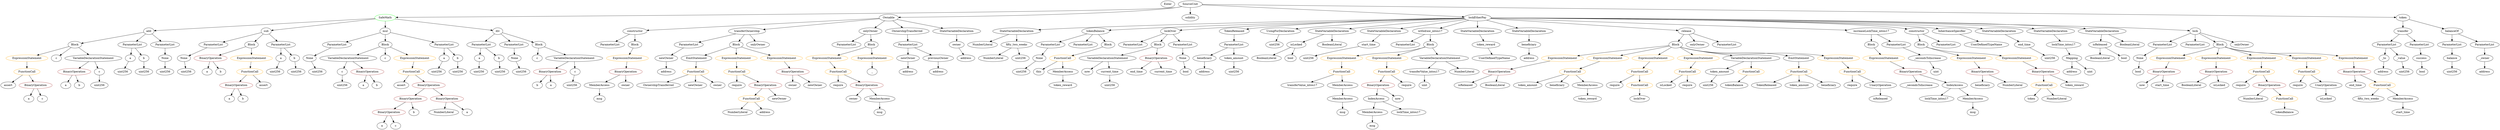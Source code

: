 strict digraph {
	graph [bb="0,0,11032,684"];
	node [label="\N"];
	Enter	[height=0.5,
		pos="5206.1,666",
		width=0.83628];
	Identifier__	[color=black,
		height=0.5,
		label=_,
		pos="3899.1,306",
		width=0.75];
	VariableDeclaration_c	[color=black,
		height=0.5,
		label=c,
		pos="1533.1,306",
		width=0.75];
	ElementaryTypeName_uint256_3	[color=black,
		height=0.5,
		label=uint256,
		pos="1533.1,234",
		width=1.0442];
	VariableDeclaration_c -> ElementaryTypeName_uint256_3	[pos="e,1533.1,252.1 1533.1,287.7 1533.1,280.41 1533.1,271.73 1533.1,263.54"];
	ExpressionStatement_Unnamed_2	[color=orange,
		height=0.5,
		label=ExpressionStatement,
		pos="117.1,378",
		width=2.458];
	FunctionCall_Unnamed_2	[color=orange,
		height=0.5,
		label=FunctionCall,
		pos="117.1,306",
		width=1.6125];
	ExpressionStatement_Unnamed_2 -> FunctionCall_Unnamed_2	[pos="e,117.1,324.1 117.1,359.7 117.1,352.41 117.1,343.73 117.1,335.54"];
	ElementaryTypeName_bool	[color=black,
		height=0.5,
		label=bool,
		pos="10707,306",
		width=0.76697];
	BinaryOperation_Unnamed_19	[color=brown,
		height=0.5,
		label=BinaryOperation,
		pos="9798.1,306",
		width=1.9867];
	BooleanLiteral_Unnamed_4	[color=black,
		height=0.5,
		label=BooleanLiteral,
		pos="9681.1,234",
		width=1.7788];
	BinaryOperation_Unnamed_19 -> BooleanLiteral_Unnamed_4	[pos="e,9707.4,250.74 9771.3,288.94 9755.2,279.36 9734.7,267.06 9717.3,256.63"];
	Identifier_isLocked_1	[color=black,
		height=0.5,
		label=isLocked,
		pos="9808.1,234",
		width=1.2521];
	BinaryOperation_Unnamed_19 -> Identifier_isLocked_1	[pos="e,9805.7,252.1 9800.6,287.7 9801.6,280.32 9802.9,271.52 9804.1,263.25"];
	Parameter_None_3	[color=black,
		height=0.5,
		label=None,
		pos="743.1,378",
		width=0.85014];
	ElementaryTypeName_uint256_13	[color=black,
		height=0.5,
		label=uint256,
		pos="743.1,306",
		width=1.0442];
	Parameter_None_3 -> ElementaryTypeName_uint256_13	[pos="e,743.1,324.1 743.1,359.7 743.1,352.41 743.1,343.73 743.1,335.54"];
	Identifier_isLocked	[color=black,
		height=0.5,
		label=isLocked,
		pos="10283,162",
		width=1.2521];
	Identifier_a_7	[color=black,
		height=0.5,
		label=a,
		pos="118.1,162",
		width=0.75];
	ParameterList_Unnamed_19	[color=black,
		height=0.5,
		label=ParameterList,
		pos="4685.1,450",
		width=1.7095];
	Parameter_None_4	[color=black,
		height=0.5,
		label=None,
		pos="4643.1,378",
		width=0.85014];
	ParameterList_Unnamed_19 -> Parameter_None_4	[pos="e,4652.9,395.31 4674.9,432.05 4670.1,423.94 4664.1,414.04 4658.7,405.01"];
	ParameterList_Unnamed_22	[color=black,
		height=0.5,
		label=ParameterList,
		pos="5050.1,450",
		width=1.7095];
	Identifier_assert	[color=black,
		height=0.5,
		label=assert,
		pos="1823.1,234",
		width=0.89172];
	ElementaryTypeName_uint_2	[color=black,
		height=0.5,
		label=uint,
		pos="6355.1,234",
		width=0.75];
	Parameter_balance	[color=black,
		height=0.5,
		label=balance,
		pos="10829,378",
		width=1.0719];
	ElementaryTypeName_uint256_15	[color=black,
		height=0.5,
		label=uint256,
		pos="10829,306",
		width=1.0442];
	Parameter_balance -> ElementaryTypeName_uint256_15	[pos="e,10829,324.1 10829,359.7 10829,352.41 10829,343.73 10829,335.54"];
	NumberLiteral_Unnamed_6	[color=black,
		height=0.5,
		label=NumberLiteral,
		pos="9958.1,162",
		width=1.765];
	BinaryOperation_Unnamed_23	[color=brown,
		height=0.5,
		label=BinaryOperation,
		pos="6148.1,234",
		width=1.9867];
	IndexAccess_Unnamed_1	[color=black,
		height=0.5,
		label=IndexAccess,
		pos="6141.1,162",
		width=1.6402];
	BinaryOperation_Unnamed_23 -> IndexAccess_Unnamed_1	[pos="e,6142.8,180.1 6146.4,215.7 6145.6,208.41 6144.8,199.73 6144,191.54"];
	Identifier_now_2	[color=black,
		height=0.5,
		label=now,
		pos="6245.1,162",
		width=0.75];
	BinaryOperation_Unnamed_23 -> Identifier_now_2	[pos="e,6227.3,175.88 6170.6,216.76 6184.7,206.56 6203.1,193.33 6218,182.55"];
	FunctionDefinition_constructor	[color=black,
		height=0.5,
		label=constructor,
		pos="2858.1,522",
		width=1.4877];
	ParameterList_Unnamed_13	[color=black,
		height=0.5,
		label=ParameterList,
		pos="2746.1,450",
		width=1.7095];
	FunctionDefinition_constructor -> ParameterList_Unnamed_13	[pos="e,2771.4,466.81 2833.5,505.64 2818.1,496.02 2798,483.47 2781,472.82"];
	Block_Unnamed_4	[color=black,
		height=0.5,
		label=Block,
		pos="2858.1,450",
		width=0.90558];
	FunctionDefinition_constructor -> Block_Unnamed_4	[pos="e,2858.1,468.1 2858.1,503.7 2858.1,496.41 2858.1,487.73 2858.1,479.54"];
	ExpressionStatement_Unnamed_19	[color=orange,
		height=0.5,
		label=ExpressionStatement,
		pos="6948.1,378",
		width=2.458];
	BinaryOperation_Unnamed_21	[color=brown,
		height=0.5,
		label=BinaryOperation,
		pos="6681.1,306",
		width=1.9867];
	ExpressionStatement_Unnamed_19 -> BinaryOperation_Unnamed_21	[pos="e,6729.3,319.62 6895.4,363.17 6850.7,351.46 6786.8,334.7 6740.4,322.53"];
	Parameter_a_1	[color=black,
		height=0.5,
		label=a,
		pos="2175.1,378",
		width=0.75];
	ElementaryTypeName_uint256_4	[color=black,
		height=0.5,
		label=uint256,
		pos="2171.1,306",
		width=1.0442];
	Parameter_a_1 -> ElementaryTypeName_uint256_4	[pos="e,2172.1,324.1 2174.1,359.7 2173.7,352.41 2173.2,343.73 2172.7,335.54"];
	Identifier_require_2	[color=black,
		height=0.5,
		label=require,
		pos="10159,234",
		width=1.0026];
	Identifier_require_7	[color=black,
		height=0.5,
		label=require,
		pos="6274.1,234",
		width=1.0026];
	Parameter_a_2	[color=black,
		height=0.5,
		label=a,
		pos="1260.1,378",
		width=0.75];
	ElementaryTypeName_uint256_8	[color=black,
		height=0.5,
		label=uint256,
		pos="1240.1,306",
		width=1.0442];
	Parameter_a_2 -> ElementaryTypeName_uint256_8	[pos="e,1245,324.28 1255.3,360.05 1253.1,352.6 1250.6,343.64 1248.2,335.22"];
	ElementaryTypeName_bool_3	[color=black,
		height=0.5,
		label=bool,
		pos="9446.1,306",
		width=0.76697];
	StateVariableDeclaration_Unnamed_7	[color=black,
		height=0.5,
		label=StateVariableDeclaration,
		pos="4533.1,522",
		width=2.8184];
	NumberLiteral_Unnamed_3	[color=black,
		height=0.5,
		label=NumberLiteral,
		pos="4379.1,450",
		width=1.765];
	StateVariableDeclaration_Unnamed_7 -> NumberLiteral_Unnamed_3	[pos="e,4411.7,465.83 4497.4,504.76 4475,494.57 4445.9,481.37 4422.2,470.59"];
	VariableDeclaration_fifty_two_weeks	[color=black,
		height=0.5,
		label=fifty_two_weeks,
		pos="4533.1,450",
		width=2.0145];
	StateVariableDeclaration_Unnamed_7 -> VariableDeclaration_fifty_two_weeks	[pos="e,4533.1,468.1 4533.1,503.7 4533.1,496.41 4533.1,487.73 4533.1,479.54"];
	ParameterList_Unnamed_5	[color=black,
		height=0.5,
		label=ParameterList,
		pos="953.1,450",
		width=1.7095];
	Parameter_None_2	[color=black,
		height=0.5,
		label=None,
		pos="829.1,378",
		width=0.85014];
	ParameterList_Unnamed_5 -> Parameter_None_2	[pos="e,850.78,391.24 925.58,433.46 906.38,422.63 880.71,408.14 860.68,396.83"];
	ElementaryTypeName_uint256_18	[color=black,
		height=0.5,
		label=uint256,
		pos="5846.1,378",
		width=1.0442];
	Parameter_b_2	[color=black,
		height=0.5,
		label=b,
		pos="1332.1,378",
		width=0.75];
	ElementaryTypeName_uint256_9	[color=black,
		height=0.5,
		label=uint256,
		pos="1333.1,306",
		width=1.0442];
	Parameter_b_2 -> ElementaryTypeName_uint256_9	[pos="e,1332.9,324.1 1332.3,359.7 1332.5,352.41 1332.6,343.73 1332.7,335.54"];
	FunctionCall_Unnamed_10	[color=orange,
		height=0.5,
		label=FunctionCall,
		pos="9993.1,306",
		width=1.6125];
	Identifier_require_3	[color=black,
		height=0.5,
		label=require,
		pos="9907.1,234",
		width=1.0026];
	FunctionCall_Unnamed_10 -> Identifier_require_3	[pos="e,9925.5,249.95 9973.2,288.76 9961.6,279.34 9946.8,267.34 9934.2,257.06"];
	BinaryOperation_Unnamed_16	[color=brown,
		height=0.5,
		label=BinaryOperation,
		pos="10033,234",
		width=1.9867];
	FunctionCall_Unnamed_10 -> BinaryOperation_Unnamed_16	[pos="e,10023,252.28 10003,288.05 10007,280.26 10013,270.82 10018,262.08"];
	ParameterList_Unnamed_21	[color=black,
		height=0.5,
		label=ParameterList,
		pos="9556.1,450",
		width=1.7095];
	Parameter_None_5	[color=black,
		height=0.5,
		label=None,
		pos="9466.1,378",
		width=0.85014];
	ParameterList_Unnamed_21 -> Parameter_None_5	[pos="e,9484.1,393.02 9535.2,432.76 9522.7,422.99 9506.5,410.43 9493,399.91"];
	ElementaryTypeName_uint_1	[color=black,
		height=0.5,
		label=uint,
		pos="8571.1,306",
		width=0.75];
	Identifier_TokenReleased	[color=black,
		height=0.5,
		label=TokenReleased,
		pos="7815.1,234",
		width=1.8897];
	VariableDeclaration_transferValue_intou17	[color=black,
		height=0.5,
		label=transferValue_intou17,
		pos="6354.1,306",
		width=2.555];
	VariableDeclaration_transferValue_intou17 -> ElementaryTypeName_uint_2	[pos="e,6354.9,252.1 6354.3,287.7 6354.5,280.41 6354.6,271.73 6354.7,263.54"];
	VariableDeclaration_isReleased	[color=black,
		height=0.5,
		label=isReleased,
		pos="9280.1,450",
		width=1.3907];
	BooleanLiteral_Unnamed_2	[color=black,
		height=0.5,
		label=BooleanLiteral,
		pos="9280.1,378",
		width=1.7788];
	VariableDeclaration_isReleased -> BooleanLiteral_Unnamed_2	[pos="e,9280.1,396.1 9280.1,431.7 9280.1,424.41 9280.1,415.73 9280.1,407.54"];
	ElementaryTypeName_bool_2	[color=black,
		height=0.5,
		label=bool,
		pos="9390.1,378",
		width=0.76697];
	VariableDeclaration_isReleased -> ElementaryTypeName_bool_2	[pos="e,9370.7,391.36 9304,433.81 9320.8,423.09 9343.5,408.67 9361.3,397.31"];
	Identifier_token_amount_1	[color=black,
		height=0.5,
		label=token_amount,
		pos="7965.1,234",
		width=1.765];
	Identifier_owner_3	[color=black,
		height=0.5,
		label=owner,
		pos="3569.1,234",
		width=0.93331];
	UserDefinedTypeName_Unnamed	[color=black,
		height=0.5,
		label=UserDefinedTypeName,
		pos="8795.1,450",
		width=2.7214];
	FunctionCall_Unnamed_8	[color=orange,
		height=0.5,
		label=FunctionCall,
		pos="4750.1,378",
		width=1.6125];
	Identifier_this	[color=black,
		height=0.5,
		label=this,
		pos="4636.1,306",
		width=0.75];
	FunctionCall_Unnamed_8 -> Identifier_this	[pos="e,4655.3,318.8 4724.8,361.46 4707.1,350.59 4683.4,336.04 4664.9,324.71"];
	MemberAccess_Unnamed_2	[color=black,
		height=0.5,
		label=MemberAccess,
		pos="4750.1,306",
		width=1.9174];
	FunctionCall_Unnamed_8 -> MemberAccess_Unnamed_2	[pos="e,4750.1,324.1 4750.1,359.7 4750.1,352.41 4750.1,343.73 4750.1,335.54"];
	FunctionDefinition_tokenBalance	[color=black,
		height=0.5,
		label=tokenBalance,
		pos="4882.1,522",
		width=1.6679];
	FunctionDefinition_tokenBalance -> ParameterList_Unnamed_19	[pos="e,4723.2,464.52 4844.6,507.67 4813.2,496.5 4768.1,480.48 4733.8,468.32"];
	ParameterList_Unnamed_18	[color=black,
		height=0.5,
		label=ParameterList,
		pos="4826.1,450",
		width=1.7095];
	FunctionDefinition_tokenBalance -> ParameterList_Unnamed_18	[pos="e,4839.5,467.79 4868.5,504.05 4861.9,495.8 4853.9,485.7 4846.5,476.54"];
	Block_Unnamed_8	[color=black,
		height=0.5,
		label=Block,
		pos="4938.1,450",
		width=0.90558];
	FunctionDefinition_tokenBalance -> Block_Unnamed_8	[pos="e,4925.4,466.83 4895.7,504.05 4902.5,495.56 4910.8,485.11 4918.3,475.73"];
	Identifier_require_1	[color=black,
		height=0.5,
		label=require,
		pos="3320.1,234",
		width=1.0026];
	Identifier_isLocked_2	[color=black,
		height=0.5,
		label=isLocked,
		pos="7362.1,234",
		width=1.2521];
	Identifier_OwnershipTransferred	[color=black,
		height=0.5,
		label=OwnershipTransferred,
		pos="2967.1,234",
		width=2.6243];
	Identifier_token_amount	[color=black,
		height=0.5,
		label=token_amount,
		pos="6735.1,234",
		width=1.765];
	Identifier_fifty_two_weeks	[color=black,
		height=0.5,
		label=fifty_two_weeks,
		pos="10478,162",
		width=2.0145];
	Identifier_require_6	[color=black,
		height=0.5,
		label=require,
		pos="7129.1,234",
		width=1.0026];
	Identifier_require_5	[color=black,
		height=0.5,
		label=require,
		pos="8203.1,234",
		width=1.0026];
	ParameterList_Unnamed_26	[color=black,
		height=0.5,
		label=ParameterList,
		pos="6259.1,450",
		width=1.7095];
	Identifier_now	[color=black,
		height=0.5,
		label=now,
		pos="9460.1,234",
		width=0.75];
	FunctionCall_Unnamed	[color=orange,
		height=0.5,
		label=FunctionCall,
		pos="1871.1,306",
		width=1.6125];
	FunctionCall_Unnamed -> Identifier_assert	[pos="e,1834.3,251.31 1859.5,288.05 1853.9,279.85 1847,269.83 1840.7,260.71"];
	BinaryOperation_Unnamed_1	[color=brown,
		height=0.5,
		label=BinaryOperation,
		pos="1945.1,234",
		width=1.9867];
	FunctionCall_Unnamed -> BinaryOperation_Unnamed_1	[pos="e,1927.4,251.71 1888.6,288.41 1897.8,279.76 1909.2,269 1919.3,259.42"];
	ElementaryTypeName_address_2	[color=black,
		height=0.5,
		label=address,
		pos="4317.1,378",
		width=1.0996];
	FunctionCall_Unnamed_18	[color=orange,
		height=0.5,
		label=FunctionCall,
		pos="6937.1,306",
		width=1.6125];
	FunctionCall_Unnamed_18 -> Identifier_token_amount	[pos="e,6774.1,248.53 6899.6,292 6867.2,280.78 6820.2,264.5 6784.8,252.21"];
	Identifier_beneficiary_1	[color=black,
		height=0.5,
		label=beneficiary,
		pos="6868.1,234",
		width=1.4184];
	FunctionCall_Unnamed_18 -> Identifier_beneficiary_1	[pos="e,6884.3,251.47 6920.8,288.41 6912.2,279.78 6901.7,269.06 6892.2,259.5"];
	MemberAccess_Unnamed_4	[color=black,
		height=0.5,
		label=MemberAccess,
		pos="7006.1,234",
		width=1.9174];
	FunctionCall_Unnamed_18 -> MemberAccess_Unnamed_4	[pos="e,6989.4,251.96 6953.5,288.41 6961.8,279.91 6972.2,269.37 6981.5,259.91"];
	NumberLiteral_Unnamed_1	[color=black,
		height=0.5,
		label=NumberLiteral,
		pos="3323.1,90",
		width=1.765];
	ElementaryTypeName_address_4	[color=black,
		height=0.5,
		label=address,
		pos="4056.1,306",
		width=1.0996];
	BinaryOperation_Unnamed_14	[color=brown,
		height=0.5,
		label=BinaryOperation,
		pos="9025.1,306",
		width=1.9867];
	FunctionCall_Unnamed_7	[color=orange,
		height=0.5,
		label=FunctionCall,
		pos="9071.1,234",
		width=1.6125];
	BinaryOperation_Unnamed_14 -> FunctionCall_Unnamed_7	[pos="e,9060.1,251.79 9036.2,288.05 9041.5,280.06 9047.9,270.33 9053.8,261.4"];
	Identifier_token_reward	[color=black,
		height=0.5,
		label=token_reward,
		pos="9209.1,234",
		width=1.7095];
	BinaryOperation_Unnamed_14 -> Identifier_token_reward	[pos="e,9172.6,248.89 9063.2,290.5 9091.9,279.57 9131.5,264.53 9162.1,252.86"];
	ElementaryTypeName_uint256_7	[color=black,
		height=0.5,
		label=uint256,
		pos="2575.1,234",
		width=1.0442];
	ContractDefinition_SafeMath	[color=green,
		height=0.5,
		label=SafeMath,
		pos="1740.1,594",
		width=1.2798];
	FunctionDefinition_add	[color=black,
		height=0.5,
		label=add,
		pos="673.1,522",
		width=0.75];
	ContractDefinition_SafeMath -> FunctionDefinition_add	[pos="e,700.14,524.77 1694.9,590.04 1518.3,578.45 875.82,536.3 711.56,525.52"];
	FunctionDefinition_sub	[color=black,
		height=0.5,
		label=sub,
		pos="1193.1,522",
		width=0.75];
	ContractDefinition_SafeMath -> FunctionDefinition_sub	[pos="e,1219.7,526.4 1696.7,587.45 1592.4,574.1 1329,540.39 1230.8,527.82"];
	FunctionDefinition_mul	[color=black,
		height=0.5,
		label=mul,
		pos="1740.1,522",
		width=0.75];
	ContractDefinition_SafeMath -> FunctionDefinition_mul	[pos="e,1740.1,540.1 1740.1,575.7 1740.1,568.41 1740.1,559.73 1740.1,551.54"];
	FunctionDefinition_div	[color=black,
		height=0.5,
		label=div,
		pos="2257.1,522",
		width=0.75];
	ContractDefinition_SafeMath -> FunctionDefinition_div	[pos="e,2230.5,526.6 1783.3,587.15 1882.6,573.71 2125.6,540.81 2219.3,528.11"];
	ParameterList_Unnamed_20	[color=black,
		height=0.5,
		label=ParameterList,
		pos="9697.1,450",
		width=1.7095];
	ExpressionStatement_Unnamed_22	[color=orange,
		height=0.5,
		label=ExpressionStatement,
		pos="5990.1,378",
		width=2.458];
	FunctionCall_Unnamed_21	[color=orange,
		height=0.5,
		label=FunctionCall,
		pos="5989.1,306",
		width=1.6125];
	ExpressionStatement_Unnamed_22 -> FunctionCall_Unnamed_21	[pos="e,5989.3,324.1 5989.9,359.7 5989.8,352.41 5989.6,343.73 5989.5,335.54"];
	Identifier_a	[color=black,
		height=0.5,
		label=a,
		pos="1633.1,234",
		width=0.75];
	ExpressionStatement_Unnamed_18	[color=orange,
		height=0.5,
		label=ExpressionStatement,
		pos="7143.1,378",
		width=2.458];
	ExpressionStatement_Unnamed_18 -> FunctionCall_Unnamed_18	[pos="e,6975.3,319.99 7098.9,361.98 7065.7,350.71 7020.3,335.28 6986,323.63"];
	NumberLiteral_Unnamed_2	[color=black,
		height=0.5,
		label=NumberLiteral,
		pos="4438.1,378",
		width=1.765];
	ExpressionStatement_Unnamed_12	[color=orange,
		height=0.5,
		label=ExpressionStatement,
		pos="9603.1,378",
		width=2.458];
	BinaryOperation_Unnamed_17	[color=brown,
		height=0.5,
		label=BinaryOperation,
		pos="9563.1,306",
		width=1.9867];
	ExpressionStatement_Unnamed_12 -> BinaryOperation_Unnamed_17	[pos="e,9572.9,324.1 9593.2,359.7 9588.8,351.9 9583.4,342.51 9578.4,333.83"];
	ContractDefinition_Ownable	[color=black,
		height=0.5,
		label=Ownable,
		pos="3968.1,594",
		width=1.2105];
	ContractDefinition_Ownable -> FunctionDefinition_constructor	[pos="e,2910.5,526.3 3924.9,590.28 3754.1,579.5 3124.9,539.83 2921.8,527.02"];
	FunctionDefinition_transferOwnership	[color=black,
		height=0.5,
		label=transferOwnership,
		pos="3365.1,522",
		width=2.1947];
	ContractDefinition_Ownable -> FunctionDefinition_transferOwnership	[pos="e,3434.2,531.02 3926.7,588.19 3827.5,576.68 3575.2,547.39 3445.2,532.3"];
	ModifierDefinition_onlyOwner	[color=black,
		height=0.5,
		label=onlyOwner,
		pos="3886.1,522",
		width=1.4323];
	ContractDefinition_Ownable -> ModifierDefinition_onlyOwner	[pos="e,3905.1,539.22 3949.9,577.46 3939.3,568.41 3925.7,556.82 3913.8,546.65"];
	EventDefinition_OwnershipTransferred	[color=black,
		height=0.5,
		label=OwnershipTransferred,
		pos="4050.1,522",
		width=2.6243];
	ContractDefinition_Ownable -> EventDefinition_OwnershipTransferred	[pos="e,4030.2,539.96 3986.3,577.46 3996.7,568.61 4009.9,557.31 4021.6,547.3"];
	StateVariableDeclaration_Unnamed	[color=black,
		height=0.5,
		label=StateVariableDeclaration,
		pos="4264.1,522",
		width=2.8184];
	ContractDefinition_Ownable -> StateVariableDeclaration_Unnamed	[pos="e,4204.8,537.01 4005.3,584.21 4052.4,573.06 4134.6,553.63 4193.7,539.65"];
	Block_Unnamed_3	[color=black,
		height=0.5,
		label=Block,
		pos="332.1,450",
		width=0.90558];
	FunctionDefinition_add -> Block_Unnamed_3	[pos="e,362.38,457.21 647.47,515.74 588.93,503.72 444.96,474.17 373.59,459.52"];
	ParameterList_Unnamed_6	[color=black,
		height=0.5,
		label=ParameterList,
		pos="602.1,450",
		width=1.7095];
	FunctionDefinition_add -> ParameterList_Unnamed_6	[pos="e,619.04,467.7 658.39,506.5 649.35,497.59 637.54,485.94 627.07,475.62"];
	ParameterList_Unnamed_7	[color=black,
		height=0.5,
		label=ParameterList,
		pos="743.1,450",
		width=1.7095];
	FunctionDefinition_add -> ParameterList_Unnamed_7	[pos="e,726.4,467.7 687.61,506.5 696.52,497.59 708.16,485.94 718.49,475.62"];
	ExpressionStatement_Unnamed_4	[color=orange,
		height=0.5,
		label=ExpressionStatement,
		pos="3704.1,378",
		width=2.458];
	FunctionCall_Unnamed_3	[color=orange,
		height=0.5,
		label=FunctionCall,
		pos="3776.1,306",
		width=1.6125];
	ExpressionStatement_Unnamed_4 -> FunctionCall_Unnamed_3	[pos="e,3759.3,323.31 3721.5,360.05 3730.4,351.42 3741.4,340.76 3751.1,331.27"];
	ElementaryTypeName_uint256_21	[color=black,
		height=0.5,
		label=uint256,
		pos="5507.1,306",
		width=1.0442];
	ElementaryTypeName_uint256_17	[color=black,
		height=0.5,
		label=uint256,
		pos="5700.1,450",
		width=1.0442];
	EmitStatement_Unnamed	[color=black,
		height=0.5,
		label=EmitStatement,
		pos="3143.1,378",
		width=1.7788];
	FunctionCall_Unnamed_6	[color=orange,
		height=0.5,
		label=FunctionCall,
		pos="3135.1,306",
		width=1.6125];
	EmitStatement_Unnamed -> FunctionCall_Unnamed_6	[pos="e,3137.1,324.1 3141.1,359.7 3140.3,352.41 3139.3,343.73 3138.4,335.54"];
	FunctionDefinition_lockOver	[color=black,
		height=0.5,
		label=lockOver,
		pos="5218.1,522",
		width=1.2521];
	FunctionDefinition_lockOver -> ParameterList_Unnamed_22	[pos="e,5084.3,465.27 5187.7,508.32 5161.7,497.52 5124.1,481.83 5094.8,469.6"];
	Block_Unnamed_10	[color=black,
		height=0.5,
		label=Block,
		pos="5162.1,450",
		width=0.90558];
	FunctionDefinition_lockOver -> Block_Unnamed_10	[pos="e,5174.9,466.99 5204.8,504.41 5198,495.92 5189.6,485.41 5182.1,475.96"];
	ParameterList_Unnamed_23	[color=black,
		height=0.5,
		label=ParameterList,
		pos="5274.1,450",
		width=1.7095];
	FunctionDefinition_lockOver -> ParameterList_Unnamed_23	[pos="e,5260.5,467.96 5231.4,504.41 5238,496.16 5246.1,486.01 5253.5,476.78"];
	BinaryOperation_Unnamed_3	[color=brown,
		height=0.5,
		label=BinaryOperation,
		pos="1865.1,162",
		width=1.9867];
	BinaryOperation_Unnamed_4	[color=brown,
		height=0.5,
		label=BinaryOperation,
		pos="1761.1,90",
		width=1.9867];
	BinaryOperation_Unnamed_3 -> BinaryOperation_Unnamed_4	[pos="e,1785.5,107.39 1841,144.76 1827.3,135.55 1810,123.88 1794.9,113.77"];
	Identifier_b_1	[color=black,
		height=0.5,
		label=b,
		pos="1878.1,90",
		width=0.75];
	BinaryOperation_Unnamed_3 -> Identifier_b_1	[pos="e,1874.9,108.1 1868.3,143.7 1869.7,136.32 1871.3,127.52 1872.9,119.25"];
	ExpressionStatement_Unnamed_21	[color=orange,
		height=0.5,
		label=ExpressionStatement,
		pos="6185.1,378",
		width=2.458];
	FunctionCall_Unnamed_20	[color=orange,
		height=0.5,
		label=FunctionCall,
		pos="6185.1,306",
		width=1.6125];
	ExpressionStatement_Unnamed_21 -> FunctionCall_Unnamed_20	[pos="e,6185.1,324.1 6185.1,359.7 6185.1,352.41 6185.1,343.73 6185.1,335.54"];
	Identifier_assert_2	[color=black,
		height=0.5,
		label=assert,
		pos="32.102,234",
		width=0.89172];
	ElementaryTypeName_address_7	[color=black,
		height=0.5,
		label=address,
		pos="6802.1,378",
		width=1.0996];
	Identifier_beneficiary	[color=black,
		height=0.5,
		label=beneficiary,
		pos="8798.1,234",
		width=1.4184];
	Identifier_end_time	[color=black,
		height=0.5,
		label=end_time,
		pos="10416,234",
		width=1.2382];
	Block_Unnamed_2	[color=black,
		height=0.5,
		label=Block,
		pos="1127.1,450",
		width=0.90558];
	BinaryOperation_Unnamed_7	[color=brown,
		height=0.5,
		label=BinaryOperation,
		pos="949.1,378",
		width=1.9867];
	Block_Unnamed_2 -> BinaryOperation_Unnamed_7	[pos="e,986.5,393.71 1101.2,438.82 1074,428.11 1030.5,411.01 997,397.84"];
	ExpressionStatement_Unnamed_1	[color=orange,
		height=0.5,
		label=ExpressionStatement,
		pos="1127.1,378",
		width=2.458];
	Block_Unnamed_2 -> ExpressionStatement_Unnamed_1	[pos="e,1127.1,396.1 1127.1,431.7 1127.1,424.41 1127.1,415.73 1127.1,407.54"];
	ParameterList_Unnamed_1	[color=black,
		height=0.5,
		label=ParameterList,
		pos="1518.1,450",
		width=1.7095];
	Parameter_None	[color=black,
		height=0.5,
		label=None,
		pos="1408.1,378",
		width=0.85014];
	ParameterList_Unnamed_1 -> Parameter_None	[pos="e,1428.2,391.78 1493.1,433.12 1476.7,422.66 1455.1,408.93 1437.8,397.91"];
	ExpressionStatement_Unnamed_17	[color=orange,
		height=0.5,
		label=ExpressionStatement,
		pos="7338.1,378",
		width=2.458];
	FunctionCall_Unnamed_15	[color=orange,
		height=0.5,
		label=FunctionCall,
		pos="7241.1,306",
		width=1.6125];
	ExpressionStatement_Unnamed_17 -> FunctionCall_Unnamed_15	[pos="e,7263.3,322.99 7315.1,360.41 7302.4,351.21 7286.3,339.64 7272.5,329.63"];
	Parameter_newOwner	[color=black,
		height=0.5,
		label=newOwner,
		pos="3010.1,378",
		width=1.4046];
	ElementaryTypeName_address_5	[color=black,
		height=0.5,
		label=address,
		pos="3010.1,306",
		width=1.0996];
	Parameter_newOwner -> ElementaryTypeName_address_5	[pos="e,3010.1,324.1 3010.1,359.7 3010.1,352.41 3010.1,343.73 3010.1,335.54"];
	ElementaryTypeName_uint256_12	[color=black,
		height=0.5,
		label=uint256,
		pos="650.1,306",
		width=1.0442];
	Parameter_a	[color=black,
		height=0.5,
		label=a,
		pos="2006.1,378",
		width=0.75];
	ElementaryTypeName_uint256	[color=black,
		height=0.5,
		label=uint256,
		pos="1985.1,306",
		width=1.0442];
	Parameter_a -> ElementaryTypeName_uint256	[pos="e,1990.3,324.28 2001,360.05 1998.8,352.6 1996.1,343.64 1993.6,335.22"];
	Identifier_msg_1	[color=black,
		height=0.5,
		label=msg,
		pos="3962.1,90",
		width=0.75];
	Mapping_Unnamed	[color=black,
		height=0.5,
		label=Mapping,
		pos="9154.1,378",
		width=1.2105];
	ElementaryTypeName_address_9	[color=black,
		height=0.5,
		label=address,
		pos="9154.1,306",
		width=1.0996];
	Mapping_Unnamed -> ElementaryTypeName_address_9	[pos="e,9154.1,324.1 9154.1,359.7 9154.1,352.41 9154.1,343.73 9154.1,335.54"];
	ElementaryTypeName_uint	[color=black,
		height=0.5,
		label=uint,
		pos="9239.1,306",
		width=0.75];
	Mapping_Unnamed -> ElementaryTypeName_uint	[pos="e,9222.6,320.6 9173,361.46 9185,351.52 9200.9,338.49 9214,327.67"];
	Identifier_token	[color=black,
		height=0.5,
		label=token,
		pos="9015.1,162",
		width=0.864];
	FunctionCall_Unnamed_7 -> Identifier_token	[pos="e,9027.8,178.83 9057.5,216.05 9050.7,207.56 9042.4,197.11 9034.9,187.73"];
	NumberLiteral_Unnamed_4	[color=black,
		height=0.5,
		label=NumberLiteral,
		pos="9128.1,162",
		width=1.765];
	FunctionCall_Unnamed_7 -> NumberLiteral_Unnamed_4	[pos="e,9114.4,179.79 9084.9,216.05 9091.6,207.8 9099.8,197.7 9107.3,188.54"];
	ExpressionStatement_Unnamed_9	[color=orange,
		height=0.5,
		label=ExpressionStatement,
		pos="8716.1,378",
		width=2.458];
	BinaryOperation_Unnamed_15	[color=brown,
		height=0.5,
		label=BinaryOperation,
		pos="8798.1,306",
		width=1.9867];
	ExpressionStatement_Unnamed_9 -> BinaryOperation_Unnamed_15	[pos="e,8778.4,323.79 8736,360.05 8746.1,351.37 8758.7,340.64 8769.9,331.11"];
	BinaryOperation_Unnamed_22	[color=brown,
		height=0.5,
		label=BinaryOperation,
		pos="8454.1,306",
		width=1.9867];
	Identifier__secondsToIncrease	[color=black,
		height=0.5,
		label=_secondsToIncrease,
		pos="8504.1,234",
		width=2.458];
	BinaryOperation_Unnamed_22 -> Identifier__secondsToIncrease	[pos="e,8491.8,252.28 8466.2,288.05 8471.9,280.09 8478.8,270.41 8485.2,261.51"];
	IndexAccess_Unnamed	[color=black,
		height=0.5,
		label=IndexAccess,
		pos="8670.1,234",
		width=1.6402];
	BinaryOperation_Unnamed_22 -> IndexAccess_Unnamed	[pos="e,8630.8,247.74 8496.8,291.17 8532.2,279.67 8582.8,263.3 8620.1,251.19"];
	NumberLiteral_Unnamed_5	[color=black,
		height=0.5,
		label=NumberLiteral,
		pos="8931.1,234",
		width=1.765];
	Identifier_owner_1	[color=black,
		height=0.5,
		label=owner,
		pos="3841.1,162",
		width=0.93331];
	BinaryOperation_Unnamed_13	[color=brown,
		height=0.5,
		label=BinaryOperation,
		pos="3569.1,306",
		width=1.9867];
	BinaryOperation_Unnamed_13 -> Identifier_owner_3	[pos="e,3569.1,252.1 3569.1,287.7 3569.1,280.41 3569.1,271.73 3569.1,263.54"];
	Identifier_newOwner_2	[color=black,
		height=0.5,
		label=newOwner,
		pos="3671.1,234",
		width=1.4046];
	BinaryOperation_Unnamed_13 -> Identifier_newOwner_2	[pos="e,3648.7,250.35 3593,288.59 3606.8,279.11 3624.4,267.06 3639.3,256.8"];
	EventDefinition_TokenReleased	[color=black,
		height=0.5,
		label=TokenReleased,
		pos="5509.1,522",
		width=1.8897];
	ParameterList_Unnamed_16	[color=black,
		height=0.5,
		label=ParameterList,
		pos="5507.1,450",
		width=1.7095];
	EventDefinition_TokenReleased -> ParameterList_Unnamed_16	[pos="e,5507.6,468.1 5508.6,503.7 5508.4,496.41 5508.2,487.73 5507.9,479.54"];
	ParameterList_Unnamed_10	[color=black,
		height=0.5,
		label=ParameterList,
		pos="10547,450",
		width=1.7095];
	Parameter__to	[color=black,
		height=0.5,
		label=_to,
		pos="10530,378",
		width=0.75];
	ParameterList_Unnamed_10 -> Parameter__to	[pos="e,10534,396.1 10543,431.7 10541,424.32 10539,415.52 10537,407.25"];
	Parameter__value	[color=black,
		height=0.5,
		label=_value,
		pos="10612,378",
		width=0.96103];
	ParameterList_Unnamed_10 -> Parameter__value	[pos="e,10598,394.51 10563,432.41 10571,423.53 10581,412.44 10590,402.67"];
	ElementaryTypeName_uint256_20	[color=black,
		height=0.5,
		label=uint256,
		pos="4557.1,378",
		width=1.0442];
	Identifier_newOwner_1	[color=black,
		height=0.5,
		label=newOwner,
		pos="3130.1,234",
		width=1.4046];
	BooleanLiteral_Unnamed	[color=black,
		height=0.5,
		label=BooleanLiteral,
		pos="5653.1,378",
		width=1.7788];
	Identifier_b_2	[color=black,
		height=0.5,
		label=b,
		pos="2419.1,234",
		width=0.75];
	Identifier_require	[color=black,
		height=0.5,
		label=require,
		pos="3776.1,234",
		width=1.0026];
	ParameterList_Unnamed_15	[color=black,
		height=0.5,
		label=ParameterList,
		pos="3106.1,450",
		width=1.7095];
	FunctionDefinition_transferOwnership -> ParameterList_Unnamed_15	[pos="e,3150,462.85 3315.5,507.59 3271.2,495.63 3206.6,478.16 3160.9,465.8"];
	Block_Unnamed_6	[color=black,
		height=0.5,
		label=Block,
		pos="3314.1,450",
		width=0.90558];
	FunctionDefinition_transferOwnership -> Block_Unnamed_6	[pos="e,3325.6,466.83 3352.8,504.05 3346.6,495.65 3339.1,485.32 3332.3,476.02"];
	ModifierInvocation_onlyOwner	[color=black,
		height=0.5,
		label=onlyOwner,
		pos="3416.1,450",
		width=1.4323];
	FunctionDefinition_transferOwnership -> ModifierInvocation_onlyOwner	[pos="e,3403.9,467.79 3377.4,504.05 3383.4,495.89 3390.7,485.91 3397.3,476.82"];
	VariableDeclaration_token_reward	[color=black,
		height=0.5,
		label=token_reward,
		pos="6614.1,450",
		width=1.7095];
	UserDefinedTypeName_Unnamed_1	[color=black,
		height=0.5,
		label=UserDefinedTypeName,
		pos="6646.1,378",
		width=2.7214];
	VariableDeclaration_token_reward -> UserDefinedTypeName_Unnamed_1	[pos="e,6638.3,396.1 6622,431.7 6625.5,424.07 6629.7,414.92 6633.6,406.4"];
	VariableDeclaration_beneficiary_1	[color=black,
		height=0.5,
		label=beneficiary,
		pos="5374.1,378",
		width=1.4184];
	ParameterList_Unnamed_16 -> VariableDeclaration_beneficiary_1	[pos="e,5401.5,393.44 5478.2,433.81 5458.7,423.51 5432.6,409.8 5411.5,398.67"];
	VariableDeclaration_token_amount	[color=black,
		height=0.5,
		label=token_amount,
		pos="5507.1,378",
		width=1.765];
	ParameterList_Unnamed_16 -> VariableDeclaration_token_amount	[pos="e,5507.1,396.1 5507.1,431.7 5507.1,424.41 5507.1,415.73 5507.1,407.54"];
	Block_Unnamed_3 -> ExpressionStatement_Unnamed_2	[pos="e,162.69,393.84 304.43,439.99 271.54,429.28 215.78,411.13 173.63,397.41"];
	Identifier_c_4	[color=black,
		height=0.5,
		label=c,
		pos="250.1,378",
		width=0.75];
	Block_Unnamed_3 -> Identifier_c_4	[pos="e,266.23,392.77 315.11,434.5 303.45,424.54 287.78,411.17 274.75,400.04"];
	VariableDeclarationStatement_Unnamed_2	[color=black,
		height=0.5,
		label=VariableDeclarationStatement,
		pos="414.1,378",
		width=3.3174];
	Block_Unnamed_3 -> VariableDeclarationStatement_Unnamed_2	[pos="e,393.95,396.2 349.09,434.5 359.59,425.54 373.32,413.81 385.46,403.45"];
	VariableDeclarationStatement_Unnamed_3	[color=black,
		height=0.5,
		label=VariableDeclarationStatement,
		pos="4945.1,378",
		width=3.3174];
	Block_Unnamed_10 -> VariableDeclarationStatement_Unnamed_3	[pos="e,5001.1,394.29 5137.1,438.17 5131.9,436.03 5126.3,433.86 5121.1,432 5085.5,419.28 5045.1,406.97 5012,397.42"];
	BinaryOperation_Unnamed_20	[color=brown,
		height=0.5,
		label=BinaryOperation,
		pos="5154.1,378",
		width=1.9867];
	Block_Unnamed_10 -> BinaryOperation_Unnamed_20	[pos="e,5156.1,396.1 5160.1,431.7 5159.3,424.41 5158.3,415.73 5157.4,407.54"];
	MemberAccess_Unnamed_1	[color=black,
		height=0.5,
		label=MemberAccess,
		pos="3962.1,162",
		width=1.9174];
	MemberAccess_Unnamed_1 -> Identifier_msg_1	[pos="e,3962.1,108.1 3962.1,143.7 3962.1,136.41 3962.1,127.73 3962.1,119.54"];
	VariableDeclaration_isLocked	[color=black,
		height=0.5,
		label=isLocked,
		pos="5801.1,450",
		width=1.2521];
	VariableDeclaration_isLocked -> BooleanLiteral_Unnamed	[pos="e,5684.8,393.98 5772.9,435.67 5750.9,425.26 5720,410.62 5695,398.84"];
	ElementaryTypeName_bool_1	[color=black,
		height=0.5,
		label=bool,
		pos="5763.1,378",
		width=0.76697];
	VariableDeclaration_isLocked -> ElementaryTypeName_bool_1	[pos="e,5772,395.31 5791.9,432.05 5787.5,424.03 5782.2,414.26 5777.4,405.3"];
	ElementaryTypeName_bool_4	[color=black,
		height=0.5,
		label=bool,
		pos="5309.1,306",
		width=0.76697];
	Identifier_a_2	[color=black,
		height=0.5,
		label=a,
		pos="1725.1,18",
		width=0.75];
	Identifier_a_3	[color=black,
		height=0.5,
		label=a,
		pos="2491.1,234",
		width=0.75];
	Block_Unnamed_11	[color=black,
		height=0.5,
		label=Block,
		pos="7435.1,450",
		width=0.90558];
	Block_Unnamed_11 -> ExpressionStatement_Unnamed_19	[pos="e,7012.9,390.58 7403.3,445.06 7336.8,436.75 7178.5,416.49 7046.1,396 7039,394.89 7031.5,393.7 7024.1,392.47"];
	Block_Unnamed_11 -> ExpressionStatement_Unnamed_18	[pos="e,7198.9,392.38 7405.5,441.9 7360,430.99 7271.6,409.81 7210.1,395.05"];
	Block_Unnamed_11 -> ExpressionStatement_Unnamed_17	[pos="e,7361.3,395.76 7415.9,435.17 7403,425.8 7385.5,413.19 7370.4,402.29"];
	ExpressionStatement_Unnamed_15	[color=orange,
		height=0.5,
		label=ExpressionStatement,
		pos="7533.1,378",
		width=2.458];
	Block_Unnamed_11 -> ExpressionStatement_Unnamed_15	[pos="e,7509.6,395.76 7454.5,435.17 7467.6,425.8 7485.2,413.19 7500.5,402.29"];
	VariableDeclarationStatement_Unnamed_4	[color=black,
		height=0.5,
		label=VariableDeclarationStatement,
		pos="7759.1,378",
		width=3.3174];
	Block_Unnamed_11 -> VariableDeclarationStatement_Unnamed_4	[pos="e,7671.6,390.58 7459.5,437.91 7464.9,435.73 7470.6,433.63 7476.1,432 7536.3,414.1 7605.5,401.01 7660.5,392.31"];
	EmitStatement_Unnamed_1	[color=black,
		height=0.5,
		label=EmitStatement,
		pos="7960.1,378",
		width=1.7788];
	Block_Unnamed_11 -> EmitStatement_Unnamed_1	[pos="e,7914,390.79 7459.4,437.5 7464.8,435.35 7470.6,433.36 7476.1,432 7654.2,388.38 7706,424.87 7887.1,396 7892.3,395.17 7897.7,394.18 \
7903,393.1"];
	ExpressionStatement_Unnamed_16	[color=orange,
		height=0.5,
		label=ExpressionStatement,
		pos="8131.1,378",
		width=2.458];
	Block_Unnamed_11 -> ExpressionStatement_Unnamed_16	[pos="e,8068,390.97 7458.9,437.58 7464.5,435.37 7470.4,433.33 7476.1,432 7717.7,375.74 7786.8,425.24 8033.1,396 8040.8,395.09 8048.8,393.97 \
8056.8,392.75"];
	Block_Unnamed	[color=black,
		height=0.5,
		label=Block,
		pos="1740.1,450",
		width=0.90558];
	VariableDeclarationStatement_Unnamed	[color=black,
		height=0.5,
		label=VariableDeclarationStatement,
		pos="1576.1,378",
		width=3.3174];
	Block_Unnamed -> VariableDeclarationStatement_Unnamed	[pos="e,1614.5,395.4 1714.8,438.22 1691,428.04 1654.6,412.5 1625.1,399.89"];
	Identifier_c_1	[color=black,
		height=0.5,
		label=c,
		pos="1740.1,378",
		width=0.75];
	Block_Unnamed -> Identifier_c_1	[pos="e,1740.1,396.1 1740.1,431.7 1740.1,424.41 1740.1,415.73 1740.1,407.54"];
	ExpressionStatement_Unnamed	[color=orange,
		height=0.5,
		label=ExpressionStatement,
		pos="1873.1,378",
		width=2.458];
	Block_Unnamed -> ExpressionStatement_Unnamed	[pos="e,1842.2,395.25 1763.3,436.81 1782.2,426.82 1809.6,412.45 1832.2,400.53"];
	Parameter_b	[color=black,
		height=0.5,
		label=b,
		pos="2078.1,378",
		width=0.75];
	ElementaryTypeName_uint256_1	[color=black,
		height=0.5,
		label=uint256,
		pos="2078.1,306",
		width=1.0442];
	Parameter_b -> ElementaryTypeName_uint256_1	[pos="e,2078.1,324.1 2078.1,359.7 2078.1,352.41 2078.1,343.73 2078.1,335.54"];
	FunctionCall_Unnamed_15 -> Identifier_require_6	[pos="e,7150.9,248.6 7216.2,289.46 7199.7,279.13 7177.9,265.48 7160.2,254.43"];
	FunctionCall_Unnamed_16	[color=orange,
		height=0.5,
		label=FunctionCall,
		pos="7241.1,234",
		width=1.6125];
	FunctionCall_Unnamed_15 -> FunctionCall_Unnamed_16	[pos="e,7241.1,252.1 7241.1,287.7 7241.1,280.41 7241.1,271.73 7241.1,263.54"];
	Parameter_None_1	[color=black,
		height=0.5,
		label=None,
		pos="2344.1,378",
		width=0.85014];
	ElementaryTypeName_uint256_6	[color=black,
		height=0.5,
		label=uint256,
		pos="2357.1,306",
		width=1.0442];
	Parameter_None_1 -> ElementaryTypeName_uint256_6	[pos="e,2353.9,324.1 2347.3,359.7 2348.7,352.32 2350.3,343.52 2351.9,335.25"];
	Parameter_success	[color=black,
		height=0.5,
		label=success,
		pos="10706,378",
		width=1.1135];
	Parameter_success -> ElementaryTypeName_bool	[pos="e,10707,324.1 10706,359.7 10706,352.41 10707,343.73 10707,335.54"];
	Parameter_None_6	[color=black,
		height=0.5,
		label=None,
		pos="5274.1,378",
		width=0.85014];
	ParameterList_Unnamed_23 -> Parameter_None_6	[pos="e,5274.1,396.1 5274.1,431.7 5274.1,424.41 5274.1,415.73 5274.1,407.54"];
	Identifier_tokenBalance_1	[color=black,
		height=0.5,
		label=tokenBalance,
		pos="7669.1,234",
		width=1.6679];
	Identifier_lockOver	[color=black,
		height=0.5,
		label=lockOver,
		pos="7241.1,162",
		width=1.2521];
	ParameterList_Unnamed_14	[color=black,
		height=0.5,
		label=ParameterList,
		pos="3781.1,450",
		width=1.7095];
	FunctionCall_Unnamed_5	[color=orange,
		height=0.5,
		label=FunctionCall,
		pos="3383.1,162",
		width=1.6125];
	FunctionCall_Unnamed_5 -> NumberLiteral_Unnamed_1	[pos="e,3337.6,107.96 3368.9,144.41 3361.7,136.08 3352.9,125.8 3344.9,116.49"];
	ElementaryTypeName_address_6	[color=black,
		height=0.5,
		label=address,
		pos="3444.1,90",
		width=1.0996];
	FunctionCall_Unnamed_5 -> ElementaryTypeName_address_6	[pos="e,3430.2,106.99 3397.6,144.41 3405.1,135.74 3414.5,124.97 3422.9,115.38"];
	VariableDeclaration_newOwner	[color=black,
		height=0.5,
		label=newOwner,
		pos="4056.1,378",
		width=1.4046];
	VariableDeclaration_newOwner -> ElementaryTypeName_address_4	[pos="e,4056.1,324.1 4056.1,359.7 4056.1,352.41 4056.1,343.73 4056.1,335.54"];
	ParameterList_Unnamed_2	[color=black,
		height=0.5,
		label=ParameterList,
		pos="2187.1,450",
		width=1.7095];
	ParameterList_Unnamed_2 -> Parameter_a_1	[pos="e,2178,396.1 2184.1,431.7 2182.9,424.32 2181.4,415.52 2179.9,407.25"];
	Parameter_b_1	[color=black,
		height=0.5,
		label=b,
		pos="2257.1,378",
		width=0.75];
	ParameterList_Unnamed_2 -> Parameter_b_1	[pos="e,2242.5,393.57 2203.7,432.41 2212.9,423.19 2224.5,411.58 2234.6,401.54"];
	Identifier_token_reward_2	[color=black,
		height=0.5,
		label=token_reward,
		pos="7006.1,162",
		width=1.7095];
	FunctionCall_Unnamed_6 -> Identifier_OwnershipTransferred	[pos="e,3005.3,250.93 3101.5,291 3077,280.79 3043.4,266.79 3015.9,255.34"];
	FunctionCall_Unnamed_6 -> Identifier_newOwner_1	[pos="e,3131.3,252.1 3133.9,287.7 3133.3,280.41 3132.7,271.73 3132.1,263.54"];
	Identifier_owner_2	[color=black,
		height=0.5,
		label=owner,
		pos="3232.1,234",
		width=0.93331];
	FunctionCall_Unnamed_6 -> Identifier_owner_2	[pos="e,3212.8,248.93 3157.1,289.12 3170.9,279.19 3188.7,266.3 3203.6,255.6"];
	FunctionCall_Unnamed_3 -> Identifier_require	[pos="e,3776.1,252.1 3776.1,287.7 3776.1,280.41 3776.1,271.73 3776.1,263.54"];
	BinaryOperation_Unnamed_11	[color=brown,
		height=0.5,
		label=BinaryOperation,
		pos="3902.1,234",
		width=1.9867];
	FunctionCall_Unnamed_3 -> BinaryOperation_Unnamed_11	[pos="e,3873.5,250.89 3803.4,289.81 3821,280.06 3844,267.26 3863.4,256.48"];
	BinaryOperation_Unnamed_4 -> Identifier_a_2	[pos="e,1733.4,35.145 1752.2,71.697 1748.1,63.752 1743.2,54.158 1738.7,45.344"];
	Identifier_c	[color=black,
		height=0.5,
		label=c,
		pos="1797.1,18",
		width=0.75];
	BinaryOperation_Unnamed_4 -> Identifier_c	[pos="e,1788.8,35.145 1770,71.697 1774.1,63.752 1779,54.158 1783.6,45.344"];
	ParameterList_Unnamed_12	[color=black,
		height=0.5,
		label=ParameterList,
		pos="4056.1,450",
		width=1.7095];
	ParameterList_Unnamed_12 -> VariableDeclaration_newOwner	[pos="e,4056.1,396.1 4056.1,431.7 4056.1,424.41 4056.1,415.73 4056.1,407.54"];
	VariableDeclaration_previousOwner	[color=black,
		height=0.5,
		label=previousOwner,
		pos="4192.1,378",
		width=1.8759];
	ParameterList_Unnamed_12 -> VariableDeclaration_previousOwner	[pos="e,4162.2,394.4 4085.6,433.81 4105.1,423.79 4130.8,410.54 4152.1,399.57"];
	Identifier_now_1	[color=black,
		height=0.5,
		label=now,
		pos="4864.1,306",
		width=0.75];
	VariableDeclarationStatement_Unnamed_3 -> Identifier_now_1	[pos="e,4880.3,320.97 4925.5,360.05 4914.5,350.51 4900.6,338.5 4888.8,328.32"];
	VariableDeclaration_current_time	[color=black,
		height=0.5,
		label=current_time,
		pos="4966.1,306",
		width=1.5848];
	VariableDeclarationStatement_Unnamed_3 -> VariableDeclaration_current_time	[pos="e,4961,324.1 4950.3,359.7 4952.5,352.24 4955.2,343.32 4957.7,334.97"];
	Parameter_a_3	[color=black,
		height=0.5,
		label=a,
		pos="578.1,378",
		width=0.75];
	ParameterList_Unnamed_6 -> Parameter_a_3	[pos="e,583.8,395.62 596.17,431.7 593.54,424.04 590.39,414.85 587.46,406.3"];
	Parameter_b_3	[color=black,
		height=0.5,
		label=b,
		pos="650.1,378",
		width=0.75];
	ParameterList_Unnamed_6 -> Parameter_b_3	[pos="e,639.25,394.83 613.72,432.05 619.43,423.73 626.42,413.54 632.74,404.32"];
	ElementaryTypeName_uint256_10	[color=black,
		height=0.5,
		label=uint256,
		pos="836.1,306",
		width=1.0442];
	BinaryOperation_Unnamed_18	[color=brown,
		height=0.5,
		label=BinaryOperation,
		pos="10400,306",
		width=1.9867];
	BinaryOperation_Unnamed_18 -> Identifier_end_time	[pos="e,10412,252.1 10404,287.7 10406,280.32 10408,271.52 10410,263.25"];
	FunctionCall_Unnamed_12	[color=orange,
		height=0.5,
		label=FunctionCall,
		pos="10537,234",
		width=1.6125];
	BinaryOperation_Unnamed_18 -> FunctionCall_Unnamed_12	[pos="e,10508,249.94 10431,289.29 10451,279.18 10477,265.93 10498,255.06"];
	FunctionCall_Unnamed_13	[color=orange,
		height=0.5,
		label=FunctionCall,
		pos="7461.1,306",
		width=1.6125];
	ExpressionStatement_Unnamed_15 -> FunctionCall_Unnamed_13	[pos="e,7477.9,323.31 7515.7,360.05 7506.8,351.42 7495.8,340.76 7486.1,331.27"];
	BooleanLiteral_Unnamed_3	[color=black,
		height=0.5,
		label=BooleanLiteral,
		pos="9412.1,450",
		width=1.7788];
	Identifier_transferValue_intou17	[color=black,
		height=0.5,
		label=transferValue_intou17,
		pos="5810.1,234",
		width=2.555];
	ElementaryTypeName_address	[color=black,
		height=0.5,
		label=address,
		pos="10970,306",
		width=1.0996];
	PragmaDirective_solidity	[color=black,
		height=0.5,
		label=solidity,
		pos="5307.1,594",
		width=1.0442];
	Parameter_None_6 -> ElementaryTypeName_bool_4	[pos="e,5300.9,323.47 5282.4,360.41 5286.4,352.39 5291.3,342.57 5295.8,333.54"];
	Identifier_lockTime_intou17	[color=black,
		height=0.5,
		label=lockTime_intou17,
		pos="8587.1,162",
		width=2.1669];
	ElementaryTypeName_uint256_2	[color=black,
		height=0.5,
		label=uint256,
		pos="1426.1,306",
		width=1.0442];
	Parameter_None -> ElementaryTypeName_uint256_2	[pos="e,1421.7,324.1 1412.6,359.7 1414.4,352.32 1416.7,343.52 1418.8,335.25"];
	Identifier_end_time_1	[color=black,
		height=0.5,
		label=end_time,
		pos="5086.1,306",
		width=1.2382];
	UsingForDeclaration_Unnamed	[color=black,
		height=0.5,
		label=UsingForDeclaration,
		pos="5712.1,522",
		width=2.4303];
	UsingForDeclaration_Unnamed -> ElementaryTypeName_uint256_17	[pos="e,5703,468.1 5709.1,503.7 5707.9,496.32 5706.4,487.52 5704.9,479.25"];
	Identifier_newOwner	[color=black,
		height=0.5,
		label=newOwner,
		pos="3510.1,162",
		width=1.4046];
	BinaryOperation_Unnamed_11 -> Identifier_owner_1	[pos="e,3854.9,178.83 3887.3,216.05 3879.9,207.47 3870.6,196.89 3862.4,187.44"];
	BinaryOperation_Unnamed_11 -> MemberAccess_Unnamed_1	[pos="e,3947.7,179.79 3916.6,216.05 3923.8,207.71 3932.5,197.49 3940.5,188.25"];
	Identifier_start_time_1	[color=black,
		height=0.5,
		label=start_time,
		pos="10638,90",
		width=1.3076];
	ElementaryTypeName_address_1	[color=black,
		height=0.5,
		label=address,
		pos="10529,306",
		width=1.0996];
	ExpressionStatement_Unnamed_14	[color=orange,
		height=0.5,
		label=ExpressionStatement,
		pos="9798.1,378",
		width=2.458];
	ExpressionStatement_Unnamed_14 -> BinaryOperation_Unnamed_19	[pos="e,9798.1,324.1 9798.1,359.7 9798.1,352.41 9798.1,343.73 9798.1,335.54"];
	FunctionDefinition_sub -> ParameterList_Unnamed_5	[pos="e,995.6,463.4 1168.8,513.9 1130.9,502.86 1057,481.3 1006.4,466.53"];
	FunctionDefinition_sub -> Block_Unnamed_2	[pos="e,1141.5,466.31 1179.1,506.15 1170.5,497 1159.2,485.05 1149.4,474.62"];
	ParameterList_Unnamed_4	[color=black,
		height=0.5,
		label=ParameterList,
		pos="1260.1,450",
		width=1.7095];
	FunctionDefinition_sub -> ParameterList_Unnamed_4	[pos="e,1244.1,467.7 1207,506.5 1215.4,497.67 1226.4,486.17 1236.2,475.92"];
	UnaryOperation_Unnamed_1	[color=black,
		height=0.5,
		label=UnaryOperation,
		pos="8327.1,234",
		width=1.9452];
	Identifier_isReleased	[color=black,
		height=0.5,
		label=isReleased,
		pos="8327.1,162",
		width=1.3907];
	UnaryOperation_Unnamed_1 -> Identifier_isReleased	[pos="e,8327.1,180.1 8327.1,215.7 8327.1,208.41 8327.1,199.73 8327.1,191.54"];
	Identifier_a_5	[color=black,
		height=0.5,
		label=a,
		pos="934.1,306",
		width=0.75];
	BinaryOperation_Unnamed_7 -> Identifier_a_5	[pos="e,937.77,324.1 945.39,359.7 943.81,352.32 941.93,343.52 940.16,335.25"];
	Identifier_b_4	[color=black,
		height=0.5,
		label=b,
		pos="1006.1,306",
		width=0.75];
	BinaryOperation_Unnamed_7 -> Identifier_b_4	[pos="e,993.6,322.36 962.9,360.05 969.99,351.35 978.75,340.59 986.53,331.03"];
	StateVariableDeclaration_Unnamed_3	[color=black,
		height=0.5,
		label=StateVariableDeclaration,
		pos="5932.1,522",
		width=2.8184];
	StateVariableDeclaration_Unnamed_3 -> VariableDeclaration_isLocked	[pos="e,5827.1,464.88 5901.1,504.41 5881.9,494.15 5857.1,480.94 5837.1,470.23"];
	BooleanLiteral_Unnamed_1	[color=black,
		height=0.5,
		label=BooleanLiteral,
		pos="5932.1,450",
		width=1.7788];
	StateVariableDeclaration_Unnamed_3 -> BooleanLiteral_Unnamed_1	[pos="e,5932.1,468.1 5932.1,503.7 5932.1,496.41 5932.1,487.73 5932.1,479.54"];
	ModifierInvocation_onlyOwner_2	[color=black,
		height=0.5,
		label=onlyOwner,
		pos="7537.1,450",
		width=1.4323];
	VariableDeclaration_token_amount_1	[color=black,
		height=0.5,
		label=token_amount,
		pos="7607.1,306",
		width=1.765];
	VariableDeclarationStatement_Unnamed_4 -> VariableDeclaration_token_amount_1	[pos="e,7639.5,321.92 7723.1,360.41 7701.1,350.28 7672.8,337.27 7649.7,326.63"];
	FunctionCall_Unnamed_17	[color=orange,
		height=0.5,
		label=FunctionCall,
		pos="7758.1,306",
		width=1.6125];
	VariableDeclarationStatement_Unnamed_4 -> FunctionCall_Unnamed_17	[pos="e,7758.3,324.1 7758.9,359.7 7758.8,352.41 7758.6,343.73 7758.5,335.54"];
	ParameterList_Unnamed_4 -> Parameter_a_2	[pos="e,1260.1,396.1 1260.1,431.7 1260.1,424.41 1260.1,415.73 1260.1,407.54"];
	ParameterList_Unnamed_4 -> Parameter_b_2	[pos="e,1317.6,393.11 1277.2,432.41 1286.8,423.06 1298.9,411.26 1309.3,401.13"];
	ExpressionStatement_Unnamed_11	[color=orange,
		height=0.5,
		label=ExpressionStatement,
		pos="9993.1,378",
		width=2.458];
	ExpressionStatement_Unnamed_11 -> FunctionCall_Unnamed_10	[pos="e,9993.1,324.1 9993.1,359.7 9993.1,352.41 9993.1,343.73 9993.1,335.54"];
	VariableDeclaration_owner	[color=black,
		height=0.5,
		label=owner,
		pos="4264.1,450",
		width=0.93331];
	VariableDeclaration_owner -> ElementaryTypeName_address_2	[pos="e,4304.9,395.15 4276.4,432.76 4282.8,424.28 4290.8,413.71 4298,404.2"];
	ExpressionStatement_Unnamed_6	[color=orange,
		height=0.5,
		label=ExpressionStatement,
		pos="3314.1,378",
		width=2.458];
	FunctionCall_Unnamed_4	[color=orange,
		height=0.5,
		label=FunctionCall,
		pos="3320.1,306",
		width=1.6125];
	ExpressionStatement_Unnamed_6 -> FunctionCall_Unnamed_4	[pos="e,3318.6,324.1 3315.6,359.7 3316.2,352.41 3317,343.73 3317.7,335.54"];
	StateVariableDeclaration_Unnamed_5	[color=black,
		height=0.5,
		label=StateVariableDeclaration,
		pos="6168.1,522",
		width=2.8184];
	VariableDeclaration_start_time	[color=black,
		height=0.5,
		label=start_time,
		pos="6097.1,450",
		width=1.3076];
	StateVariableDeclaration_Unnamed_5 -> VariableDeclaration_start_time	[pos="e,6113.6,467.31 6150.9,504.05 6142.2,495.42 6131.3,484.76 6121.7,475.27"];
	Block_Unnamed_9	[color=black,
		height=0.5,
		label=Block,
		pos="9809.1,450",
		width=0.90558];
	Block_Unnamed_9 -> ExpressionStatement_Unnamed_12	[pos="e,9651.5,393.39 9784.1,438.24 9778.8,436.09 9773.3,433.91 9768.1,432 9733.4,419.24 9693.9,406.51 9662.3,396.72"];
	Block_Unnamed_9 -> ExpressionStatement_Unnamed_14	[pos="e,9800.8,396.1 9806.4,431.7 9805.2,424.32 9803.8,415.52 9802.5,407.25"];
	Block_Unnamed_9 -> ExpressionStatement_Unnamed_11	[pos="e,9950.7,394.23 9834.6,438.24 9839.7,436.13 9845.1,433.97 9850.1,432 9879.7,420.4 9912.9,408.03 9939.9,398.16"];
	ExpressionStatement_Unnamed_10	[color=orange,
		height=0.5,
		label=ExpressionStatement,
		pos="10188,378",
		width=2.458];
	Block_Unnamed_9 -> ExpressionStatement_Unnamed_10	[pos="e,10123,390.55 9833.5,437.75 9838.9,435.59 9844.6,433.53 9850.1,432 9954,403.13 9983.6,413.22 10090,396 10097,394.88 10104,393.68 \
10111,392.47"];
	ExpressionStatement_Unnamed_13	[color=orange,
		height=0.5,
		label=ExpressionStatement,
		pos="10392,378",
		width=2.458];
	Block_Unnamed_9 -> ExpressionStatement_Unnamed_13	[pos="e,10326,390.3 9833.4,437.48 9838.8,435.33 9844.6,433.34 9850.1,432 10039,386.3 10093,419.24 10285,396 10295,394.84 10305,393.45 \
10315,391.98"];
	VariableDeclarationStatement_Unnamed -> VariableDeclaration_c	[pos="e,1543,323.14 1565.5,359.7 1560.5,351.58 1554.4,341.74 1548.9,332.76"];
	BinaryOperation_Unnamed	[color=brown,
		height=0.5,
		label=BinaryOperation,
		pos="1650.1,306",
		width=1.9867];
	VariableDeclarationStatement_Unnamed -> BinaryOperation_Unnamed	[pos="e,1632.4,323.79 1594,360.05 1603,351.54 1614.1,341.07 1624,331.68"];
	FunctionDefinition_withdraw_intou17	[color=black,
		height=0.5,
		label=withdraw_intou17,
		pos="6371.1,522",
		width=2.1392];
	FunctionDefinition_withdraw_intou17 -> ParameterList_Unnamed_26	[pos="e,6284.2,466.67 6345.1,504.76 6329.8,495.18 6310.2,482.92 6293.6,472.53"];
	Block_Unnamed_13	[color=black,
		height=0.5,
		label=Block,
		pos="6371.1,450",
		width=0.90558];
	FunctionDefinition_withdraw_intou17 -> Block_Unnamed_13	[pos="e,6371.1,468.1 6371.1,503.7 6371.1,496.41 6371.1,487.73 6371.1,479.54"];
	BinaryOperation_Unnamed_9	[color=brown,
		height=0.5,
		label=BinaryOperation,
		pos="154.1,234",
		width=1.9867];
	BinaryOperation_Unnamed_9 -> Identifier_a_7	[pos="e,126.4,179.14 145.2,215.7 141.12,207.75 136.18,198.16 131.65,189.34"];
	Identifier_c_3	[color=black,
		height=0.5,
		label=c,
		pos="190.1,162",
		width=0.75];
	BinaryOperation_Unnamed_9 -> Identifier_c_3	[pos="e,181.8,179.14 163,215.7 167.09,207.75 172.02,198.16 176.55,189.34"];
	FunctionCall_Unnamed_21 -> Identifier_transferValue_intou17	[pos="e,5849.9,250.58 5954.2,291.34 5927.5,280.92 5890.5,266.42 5860.6,254.74"];
	MemberAccess_Unnamed_7	[color=black,
		height=0.5,
		label=MemberAccess,
		pos="5989.1,234",
		width=1.9174];
	FunctionCall_Unnamed_21 -> MemberAccess_Unnamed_7	[pos="e,5989.1,252.1 5989.1,287.7 5989.1,280.41 5989.1,271.73 5989.1,263.54"];
	Identifier_msg_4	[color=black,
		height=0.5,
		label=msg,
		pos="5989.1,90",
		width=0.75];
	FunctionCall_Unnamed_19	[color=orange,
		height=0.5,
		label=FunctionCall,
		pos="7962.1,306",
		width=1.6125];
	EmitStatement_Unnamed_1 -> FunctionCall_Unnamed_19	[pos="e,7961.6,324.1 7960.6,359.7 7960.8,352.41 7961.1,343.73 7961.3,335.54"];
	Identifier_current_time	[color=black,
		height=0.5,
		label=current_time,
		pos="5206.1,306",
		width=1.5848];
	FunctionCall_Unnamed_9	[color=orange,
		height=0.5,
		label=FunctionCall,
		pos="10188,306",
		width=1.6125];
	FunctionCall_Unnamed_9 -> Identifier_require_2	[pos="e,10166,252.1 10181,287.7 10178,280.15 10174,271.12 10171,262.68"];
	UnaryOperation_Unnamed	[color=black,
		height=0.5,
		label=UnaryOperation,
		pos="10283,234",
		width=1.9452];
	FunctionCall_Unnamed_9 -> UnaryOperation_Unnamed	[pos="e,10261,251.31 10210,289.12 10222,279.94 10238,268.23 10252,258.06"];
	Block_Unnamed_13 -> ExpressionStatement_Unnamed_22	[pos="e,6055.4,390.56 6346.7,437.75 6341.3,435.59 6335.6,433.52 6330.1,432 6225.3,402.96 6195.5,413.29 6088.1,396 6081.2,394.88 6074,393.69 \
6066.7,392.48"];
	Block_Unnamed_13 -> ExpressionStatement_Unnamed_21	[pos="e,6228.1,394.18 6345.6,438.22 6340.5,436.12 6335.1,433.96 6330.1,432 6300,420.27 6266.1,407.84 6238.7,397.97"];
	VariableDeclarationStatement_Unnamed_5	[color=black,
		height=0.5,
		label=VariableDeclarationStatement,
		pos="6411.1,378",
		width=3.3174];
	Block_Unnamed_13 -> VariableDeclarationStatement_Unnamed_5	[pos="e,6401.4,395.96 6380.6,432.41 6385.1,424.51 6390.6,414.85 6395.7,405.94"];
	Block_Unnamed_8 -> FunctionCall_Unnamed_8	[pos="e,4787.7,392.02 4913,438.38 4907.8,436.23 4902.3,434 4897.1,432 4864.4,419.31 4827.1,405.9 4798.3,395.75"];
	ElementaryTypeName_uint256_11	[color=black,
		height=0.5,
		label=uint256,
		pos="557.1,306",
		width=1.0442];
	MemberAccess_Unnamed_3	[color=black,
		height=0.5,
		label=MemberAccess,
		pos="10638,162",
		width=1.9174];
	MemberAccess_Unnamed_3 -> Identifier_start_time_1	[pos="e,10638,108.1 10638,143.7 10638,136.41 10638,127.73 10638,119.54"];
	FunctionCall_Unnamed_20 -> BinaryOperation_Unnamed_23	[pos="e,6157.2,252.28 6176.1,288.05 6172.1,280.35 6167.1,271.03 6162.6,262.36"];
	FunctionCall_Unnamed_20 -> Identifier_require_7	[pos="e,6255.4,249.72 6205.7,288.76 6217.9,279.18 6233.5,266.94 6246.7,256.55"];
	BinaryOperation_Unnamed_16 -> NumberLiteral_Unnamed_6	[pos="e,9976,179.71 10015,216.41 10006,207.76 9994.5,197 9984.3,187.42"];
	FunctionCall_Unnamed_11	[color=orange,
		height=0.5,
		label=FunctionCall,
		pos="10098,162",
		width=1.6125];
	BinaryOperation_Unnamed_16 -> FunctionCall_Unnamed_11	[pos="e,10083,179.79 10049,216.05 10057,207.63 10066,197.28 10075,187.97"];
	Block_Unnamed_5	[color=black,
		height=0.5,
		label=Block,
		pos="3893.1,450",
		width=0.90558];
	Block_Unnamed_5 -> ExpressionStatement_Unnamed_4	[pos="e,3747.7,393.98 3868,438.37 3862.8,436.22 3857.3,434 3852.1,432 3821.3,420.11 3786.6,407.63 3758.5,397.76"];
	ExpressionStatement_Unnamed_5	[color=orange,
		height=0.5,
		label=ExpressionStatement,
		pos="3899.1,378",
		width=2.458];
	Block_Unnamed_5 -> ExpressionStatement_Unnamed_5	[pos="e,3897.6,396.1 3894.6,431.7 3895.2,424.41 3896,415.73 3896.7,407.54"];
	MemberAccess_Unnamed_6	[color=black,
		height=0.5,
		label=MemberAccess,
		pos="6119.1,90",
		width=1.9174];
	IndexAccess_Unnamed_1 -> MemberAccess_Unnamed_6	[pos="e,6124.5,108.1 6135.7,143.7 6133.3,136.24 6130.5,127.32 6127.9,118.97"];
	Identifier_lockTime_intou17_1	[color=black,
		height=0.5,
		label=lockTime_intou17,
		pos="6284.1,90",
		width=2.1669];
	IndexAccess_Unnamed_1 -> Identifier_lockTime_intou17_1	[pos="e,6251.8,106.8 6171.4,146.15 6191.8,136.18 6219,122.88 6241.5,111.85"];
	StateVariableDeclaration_Unnamed_1	[color=black,
		height=0.5,
		label=StateVariableDeclaration,
		pos="6581.1,522",
		width=2.8184];
	StateVariableDeclaration_Unnamed_1 -> VariableDeclaration_token_reward	[pos="e,6606,468.1 6589.3,503.7 6592.9,496.07 6597.2,486.92 6601.2,478.4"];
	Parameter_a_3 -> ElementaryTypeName_uint256_11	[pos="e,562.28,324.28 573.02,360.05 570.78,352.6 568.09,343.64 565.57,335.22"];
	VariableDeclaration_beneficiary	[color=black,
		height=0.5,
		label=beneficiary,
		pos="6802.1,450",
		width=1.4184];
	VariableDeclaration_beneficiary -> ElementaryTypeName_address_7	[pos="e,6802.1,396.1 6802.1,431.7 6802.1,424.41 6802.1,415.73 6802.1,407.54"];
	ParameterList_Unnamed_24	[color=black,
		height=0.5,
		label=ParameterList,
		pos="7668.1,450",
		width=1.7095];
	ModifierDefinition_onlyOwner -> ParameterList_Unnamed_14	[pos="e,3805.1,466.98 3862.8,505.46 3848.6,495.99 3830.2,483.73 3814.5,473.24"];
	ModifierDefinition_onlyOwner -> Block_Unnamed_5	[pos="e,3891.4,468.1 3887.8,503.7 3888.6,496.41 3889.4,487.73 3890.2,479.54"];
	ElementaryTypeName_uint256_5	[color=black,
		height=0.5,
		label=uint256,
		pos="2264.1,306",
		width=1.0442];
	Parameter_b_1 -> ElementaryTypeName_uint256_5	[pos="e,2262.4,324.1 2258.8,359.7 2259.6,352.41 2260.4,343.73 2261.2,335.54"];
	Identifier_a_6	[color=black,
		height=0.5,
		label=a,
		pos="283.1,234",
		width=0.75];
	SourceUnit_Unnamed	[color=black,
		height=0.5,
		label=SourceUnit,
		pos="5307.1,666",
		width=1.46];
	SourceUnit_Unnamed -> ContractDefinition_SafeMath	[pos="e,1786.4,595.37 5269.4,653.03 5261.4,650.97 5253.1,649.13 5245.1,648 5067.4,622.71 2239.2,599.01 1797.8,595.46"];
	SourceUnit_Unnamed -> ContractDefinition_Ownable	[pos="e,4011.8,595.49 5269.4,653.19 5261.4,651.12 5253,649.24 5245.1,648 5004.2,610.48 4236.1,598.32 4023.3,595.63"];
	SourceUnit_Unnamed -> PragmaDirective_solidity	[pos="e,5307.1,612.1 5307.1,647.7 5307.1,640.41 5307.1,631.73 5307.1,623.54"];
	ContractDefinition_lockEtherPay	[color=black,
		height=0.5,
		label=lockEtherPay,
		pos="6581.1,594",
		width=1.6679];
	SourceUnit_Unnamed -> ContractDefinition_lockEtherPay	[pos="e,6522.4,598.22 5358.6,662.17 5558.4,651.19 6282.5,611.41 6511.3,598.84"];
	ContractDefinition_token	[color=black,
		height=0.5,
		label=token,
		pos="10618,594",
		width=0.864];
	SourceUnit_Unnamed -> ContractDefinition_token	[pos="e,10587,595.41 5359.7,664.31 5880.4,657.44 10104,601.77 10575,595.56"];
	ParameterList_Unnamed_15 -> Parameter_newOwner	[pos="e,3031.6,394.67 3083.8,432.76 3071.1,423.45 3054.8,411.61 3040.8,401.41"];
	ParameterList_Unnamed_3	[color=black,
		height=0.5,
		label=ParameterList,
		pos="2328.1,450",
		width=1.7095];
	ParameterList_Unnamed_3 -> Parameter_None_1	[pos="e,2340.2,396.1 2332.1,431.7 2333.7,424.32 2335.8,415.52 2337.6,407.25"];
	Identifier_isReleased_1	[color=black,
		height=0.5,
		label=isReleased,
		pos="6457.1,234",
		width=1.3907];
	ElementaryTypeName_uint256_23	[color=black,
		height=0.5,
		label=uint256,
		pos="4966.1,234",
		width=1.0442];
	ElementaryTypeName_uint256_16	[color=black,
		height=0.5,
		label=uint256,
		pos="10624,306",
		width=1.0442];
	Identifier_msg	[color=black,
		height=0.5,
		label=msg,
		pos="2700.1,162",
		width=0.75];
	ExpressionStatement_Unnamed_7	[color=orange,
		height=0.5,
		label=ExpressionStatement,
		pos="3509.1,378",
		width=2.458];
	ExpressionStatement_Unnamed_7 -> BinaryOperation_Unnamed_13	[pos="e,3554.7,323.79 3523.6,360.05 3530.8,351.71 3539.5,341.49 3547.5,332.25"];
	Identifier_msg_3	[color=black,
		height=0.5,
		label=msg,
		pos="6119.1,18",
		width=0.75];
	VariableDeclaration_start_time -> ElementaryTypeName_uint256_18	[pos="e,5875,389.94 6057.7,439.91 6016.4,430.11 5949.7,413.55 5893.1,396 5890.7,395.26 5888.3,394.47 5885.8,393.65"];
	ElementaryTypeName_address_3	[color=black,
		height=0.5,
		label=address,
		pos="4192.1,306",
		width=1.0996];
	VariableDeclaration_previousOwner -> ElementaryTypeName_address_3	[pos="e,4192.1,324.1 4192.1,359.7 4192.1,352.41 4192.1,343.73 4192.1,335.54"];
	NumberLiteral_Unnamed_7	[color=black,
		height=0.5,
		label=NumberLiteral,
		pos="6528.1,306",
		width=1.765];
	Parameter__to -> ElementaryTypeName_address_1	[pos="e,10529,324.1 10530,359.7 10530,352.41 10530,343.73 10530,335.54"];
	FunctionCall_Unnamed_14	[color=orange,
		height=0.5,
		label=FunctionCall,
		pos="8203.1,306",
		width=1.6125];
	ExpressionStatement_Unnamed_16 -> FunctionCall_Unnamed_14	[pos="e,8186.3,323.31 8148.5,360.05 8157.4,351.42 8168.4,340.76 8178.1,331.27"];
	FunctionCall_Unnamed_1	[color=orange,
		height=0.5,
		label=FunctionCall,
		pos="1126.1,306",
		width=1.6125];
	ExpressionStatement_Unnamed_1 -> FunctionCall_Unnamed_1	[pos="e,1126.3,324.1 1126.9,359.7 1126.8,352.41 1126.6,343.73 1126.5,335.54"];
	ExpressionStatement_Unnamed_3	[color=orange,
		height=0.5,
		label=ExpressionStatement,
		pos="2823.1,378",
		width=2.458];
	Block_Unnamed_4 -> ExpressionStatement_Unnamed_3	[pos="e,2831.6,395.96 2849.8,432.41 2845.9,424.59 2841.1,415.06 2836.7,406.23"];
	ModifierInvocation_onlyOwner_1	[color=black,
		height=0.5,
		label=onlyOwner,
		pos="9911.1,450",
		width=1.4323];
	ElementaryTypeName_address_8	[color=black,
		height=0.5,
		label=address,
		pos="5394.1,306",
		width=1.0996];
	MemberAccess_Unnamed_8	[color=black,
		height=0.5,
		label=MemberAccess,
		pos="5989.1,162",
		width=1.9174];
	MemberAccess_Unnamed_7 -> MemberAccess_Unnamed_8	[pos="e,5989.1,180.1 5989.1,215.7 5989.1,208.41 5989.1,199.73 5989.1,191.54"];
	ParameterList_Unnamed_11	[color=black,
		height=0.5,
		label=ParameterList,
		pos="10688,450",
		width=1.7095];
	ParameterList_Unnamed_11 -> Parameter_success	[pos="e,10702,396.1 10693,431.7 10694,424.32 10697,415.52 10699,407.25"];
	Parameter_None_2 -> ElementaryTypeName_uint256_10	[pos="e,834.39,324.1 830.83,359.7 831.56,352.41 832.43,343.73 833.25,335.54"];
	ContractDefinition_lockEtherPay -> StateVariableDeclaration_Unnamed_7	[pos="e,4626.4,529.38 6521.2,591.87 6296.5,587.49 5483,570.37 4813.1,540 4755.1,537.37 4690.4,533.5 4637.8,530.12"];
	ContractDefinition_lockEtherPay -> FunctionDefinition_tokenBalance	[pos="e,4940.4,526.9 6521.3,591.25 6326.2,585.44 5690,565.68 5164.1,540 5091.7,536.46 5008.9,531.34 4951.8,527.65"];
	ContractDefinition_lockEtherPay -> FunctionDefinition_lockOver	[pos="e,5261.9,526.91 6521.6,590.95 6351.5,584.95 5848.9,566.16 5432.1,540 5378.1,536.61 5316.5,531.6 5273.3,527.89"];
	ContractDefinition_lockEtherPay -> EventDefinition_TokenReleased	[pos="e,5564.2,532.87 6521.1,591.84 6369.2,588.46 5957.3,576.38 5616.1,540 5602.9,538.59 5588.8,536.66 5575.3,534.61"];
	ContractDefinition_lockEtherPay -> UsingForDeclaration_Unnamed	[pos="e,5778.3,534.15 6521.9,590.55 6393.9,584.89 6082,569.11 5822.1,540 5811.6,538.82 5800.5,537.36 5789.6,535.8"];
	ContractDefinition_lockEtherPay -> StateVariableDeclaration_Unnamed_3	[pos="e,6010,533.92 6524.2,587.85 6428,579.02 6227.4,559.99 6058.1,540 6046.2,538.59 6033.6,537.02 6021.3,535.41"];
	ContractDefinition_lockEtherPay -> StateVariableDeclaration_Unnamed_5	[pos="e,6239.7,535.13 6529.6,584.28 6459.8,572.43 6334.1,551.13 6250.9,537.03"];
	ContractDefinition_lockEtherPay -> FunctionDefinition_withdraw_intou17	[pos="e,6413.9,537.26 6542.1,580 6509,568.95 6461.1,552.98 6424.4,540.76"];
	ContractDefinition_lockEtherPay -> StateVariableDeclaration_Unnamed_1	[pos="e,6581.1,540.1 6581.1,575.7 6581.1,568.41 6581.1,559.73 6581.1,551.54"];
	StateVariableDeclaration_Unnamed_2	[color=black,
		height=0.5,
		label=StateVariableDeclaration,
		pos="6802.1,522",
		width=2.8184];
	ContractDefinition_lockEtherPay -> StateVariableDeclaration_Unnamed_2	[pos="e,6754,538.23 6621.4,580.24 6655.5,569.43 6704.9,553.78 6743.5,541.57"];
	FunctionDefinition_release	[color=black,
		height=0.5,
		label=release,
		pos="7486.1,522",
		width=0.98875];
	ContractDefinition_lockEtherPay -> FunctionDefinition_release	[pos="e,7451.2,525.7 6638.7,588.54 6805.9,575.61 7288.5,538.28 7440,526.56"];
	FunctionDefinition_increaseLockTime_intou17	[color=black,
		height=0.5,
		label=increaseLockTime_intou17,
		pos="8281.1,522",
		width=3.0956];
	ContractDefinition_lockEtherPay -> FunctionDefinition_increaseLockTime_intou17	[pos="e,8174.1,527.41 6640.1,590.57 6885.6,580.46 7828.8,541.62 8162.9,527.87"];
	FunctionDefinition_constructor_1	[color=black,
		height=0.5,
		label=constructor,
		pos="8484.1,522",
		width=1.4877];
	ContractDefinition_lockEtherPay -> FunctionDefinition_constructor_1	[pos="e,8441.3,533.25 6641.4,592.65 6916,590.82 8048.8,580.89 8401.1,540 8410.6,538.9 8420.5,537.27 8430.2,535.45"];
	InheritanceSpecifier_Unnamed	[color=black,
		height=0.5,
		label=InheritanceSpecifier,
		pos="8640.1,522",
		width=2.3333];
	ContractDefinition_lockEtherPay -> InheritanceSpecifier_Unnamed	[pos="e,8581.3,535.17 6641.4,592.63 6929.1,590.65 8164,579.94 8547.1,540 8554.6,539.22 8562.3,538.18 8570,536.99"];
	StateVariableDeclaration_Unnamed_6	[color=black,
		height=0.5,
		label=StateVariableDeclaration,
		pos="8843.1,522",
		width=2.8184];
	ContractDefinition_lockEtherPay -> StateVariableDeclaration_Unnamed_6	[pos="e,8772.6,535.28 6641.4,592.56 6945.3,590.21 8310.6,577.69 8733.1,540 8742.3,539.18 8751.9,538.07 8761.4,536.81"];
	StateVariableDeclaration_Unnamed_8	[color=black,
		height=0.5,
		label=StateVariableDeclaration,
		pos="9064.1,522",
		width=2.8184];
	ContractDefinition_lockEtherPay -> StateVariableDeclaration_Unnamed_8	[pos="e,8993.2,535.26 6641.4,592.71 6963.4,591.02 8484.4,580.95 8953.1,540 8962.5,539.18 8972.2,538.07 8981.9,536.81"];
	StateVariableDeclaration_Unnamed_4	[color=black,
		height=0.5,
		label=StateVariableDeclaration,
		pos="9285.1,522",
		width=2.8184];
	ContractDefinition_lockEtherPay -> StateVariableDeclaration_Unnamed_4	[pos="e,9214.2,535.28 6641.3,592.85 6980.8,591.82 8658.9,584.52 9174.1,540 9183.5,539.19 9193.2,538.09 9202.9,536.82"];
	FunctionDefinition_lock	[color=black,
		height=0.5,
		label=lock,
		pos="9697.1,522",
		width=0.75];
	ContractDefinition_lockEtherPay -> FunctionDefinition_lock	[pos="e,9670,524.86 6641,592.7 6938.9,591.05 8289.7,581.51 9395.1,540 9489.9,536.44 9601.3,529.44 9658.7,525.63"];
	BinaryOperation_Unnamed_6	[color=brown,
		height=0.5,
		label=BinaryOperation,
		pos="1065.1,234",
		width=1.9867];
	Identifier_a_4	[color=black,
		height=0.5,
		label=a,
		pos="1029.1,162",
		width=0.75];
	BinaryOperation_Unnamed_6 -> Identifier_a_4	[pos="e,1037.4,179.14 1056.2,215.7 1052.1,207.75 1047.2,198.16 1042.7,189.34"];
	Identifier_b_3	[color=black,
		height=0.5,
		label=b,
		pos="1101.1,162",
		width=0.75];
	BinaryOperation_Unnamed_6 -> Identifier_b_3	[pos="e,1092.8,179.14 1074,215.7 1078.1,207.75 1083,198.16 1087.6,189.34"];
	FunctionCall_Unnamed_12 -> Identifier_fifty_two_weeks	[pos="e,10492,179.96 10523,216.41 10516,208.08 10507,197.8 10500,188.49"];
	FunctionCall_Unnamed_12 -> MemberAccess_Unnamed_3	[pos="e,10615,179.31 10560,217.12 10573,207.85 10590,196.01 10605,185.76"];
	ExpressionStatement_Unnamed_10 -> FunctionCall_Unnamed_9	[pos="e,10188,324.1 10188,359.7 10188,352.41 10188,343.73 10188,335.54"];
	BinaryOperation_Unnamed_10	[color=brown,
		height=0.5,
		label=BinaryOperation,
		pos="2821.1,306",
		width=1.9867];
	MemberAccess_Unnamed	[color=black,
		height=0.5,
		label=MemberAccess,
		pos="2700.1,234",
		width=1.9174];
	BinaryOperation_Unnamed_10 -> MemberAccess_Unnamed	[pos="e,2727.3,250.74 2793.3,288.94 2776.7,279.31 2755.3,266.95 2737.2,256.49"];
	Identifier_owner	[color=black,
		height=0.5,
		label=owner,
		pos="2821.1,234",
		width=0.93331];
	BinaryOperation_Unnamed_10 -> Identifier_owner	[pos="e,2821.1,252.1 2821.1,287.7 2821.1,280.41 2821.1,271.73 2821.1,263.54"];
	BinaryOperation_Unnamed_21 -> Identifier_isReleased_1	[pos="e,6494,246.54 6637.4,291.34 6599.3,279.43 6544.2,262.21 6504.9,249.94"];
	BooleanLiteral_Unnamed_5	[color=black,
		height=0.5,
		label=BooleanLiteral,
		pos="6589.1,234",
		width=1.7788];
	BinaryOperation_Unnamed_21 -> BooleanLiteral_Unnamed_5	[pos="e,6610.4,251.23 6659.3,288.41 6647.4,279.37 6632.5,268.03 6619.5,258.13"];
	FunctionCall_Unnamed_1 -> BinaryOperation_Unnamed_6	[pos="e,1079.9,251.96 1111.6,288.41 1104.4,280.08 1095.4,269.8 1087.3,260.49"];
	Identifier_assert_1	[color=black,
		height=0.5,
		label=assert,
		pos="1187.1,234",
		width=0.89172];
	FunctionCall_Unnamed_1 -> Identifier_assert_1	[pos="e,1173.6,250.51 1140.6,288.41 1148.2,279.62 1157.8,268.66 1166.2,258.96"];
	NumberLiteral_Unnamed	[color=black,
		height=0.5,
		label=NumberLiteral,
		pos="2013.1,90",
		width=1.765];
	BinaryOperation_Unnamed_12	[color=brown,
		height=0.5,
		label=BinaryOperation,
		pos="3446.1,234",
		width=1.9867];
	BinaryOperation_Unnamed_12 -> FunctionCall_Unnamed_5	[pos="e,3398.2,179.79 3430.9,216.05 3423.3,207.71 3414.1,197.49 3405.8,188.25"];
	BinaryOperation_Unnamed_12 -> Identifier_newOwner	[pos="e,3495.2,179.31 3461.6,216.05 3469.4,207.5 3479,196.97 3487.7,187.56"];
	FunctionCall_Unnamed_16 -> Identifier_lockOver	[pos="e,7241.1,180.1 7241.1,215.7 7241.1,208.41 7241.1,199.73 7241.1,191.54"];
	Identifier_token_reward_1	[color=black,
		height=0.5,
		label=token_reward,
		pos="4750.1,234",
		width=1.7095];
	MemberAccess_Unnamed_2 -> Identifier_token_reward_1	[pos="e,4750.1,252.1 4750.1,287.7 4750.1,280.41 4750.1,271.73 4750.1,263.54"];
	MemberAccess_Unnamed -> Identifier_msg	[pos="e,2700.1,180.1 2700.1,215.7 2700.1,208.41 2700.1,199.73 2700.1,191.54"];
	MemberAccess_Unnamed_6 -> Identifier_msg_3	[pos="e,6119.1,36.104 6119.1,71.697 6119.1,64.407 6119.1,55.726 6119.1,47.536"];
	VariableDeclaration_current_time -> ElementaryTypeName_uint256_23	[pos="e,4966.1,252.1 4966.1,287.7 4966.1,280.41 4966.1,271.73 4966.1,263.54"];
	ExpressionStatement_Unnamed_20	[color=orange,
		height=0.5,
		label=ExpressionStatement,
		pos="8326.1,378",
		width=2.458];
	ExpressionStatement_Unnamed_20 -> BinaryOperation_Unnamed_22	[pos="e,8425.2,322.83 8356.1,360.59 8373.8,350.93 8396.3,338.61 8415.3,328.22"];
	FunctionDefinition_mul -> ParameterList_Unnamed_1	[pos="e,1558.8,463.82 1715.9,513.38 1681,502.38 1615.7,481.79 1569.7,467.28"];
	FunctionDefinition_mul -> Block_Unnamed	[pos="e,1740.1,468.1 1740.1,503.7 1740.1,496.41 1740.1,487.73 1740.1,479.54"];
	ParameterList_Unnamed	[color=black,
		height=0.5,
		label=ParameterList,
		pos="2006.1,450",
		width=1.7095];
	FunctionDefinition_mul -> ParameterList_Unnamed	[pos="e,1961.6,462.71 1765.1,514.41 1807.3,503.31 1893.6,480.61 1950.6,465.6"];
	FunctionCall_Unnamed_14 -> Identifier_require_5	[pos="e,8203.1,252.1 8203.1,287.7 8203.1,280.41 8203.1,271.73 8203.1,263.54"];
	FunctionCall_Unnamed_14 -> UnaryOperation_Unnamed_1	[pos="e,8299.1,250.81 8230.3,289.64 8247.6,279.88 8270.2,267.11 8289.2,256.38"];
	ElementaryTypeName_uint256_19	[color=black,
		height=0.5,
		label=uint256,
		pos="9055.1,378",
		width=1.0442];
	ElementaryTypeName_uint256_22	[color=black,
		height=0.5,
		label=uint256,
		pos="4553.1,306",
		width=1.0442];
	Parameter_None_4 -> ElementaryTypeName_uint256_22	[pos="e,4572.1,321.77 4625.3,363.17 4612.7,353.36 4595.5,340.01 4581.1,328.78"];
	FunctionDefinition_div -> ParameterList_Unnamed_2	[pos="e,2203.8,467.7 2242.6,506.5 2233.7,497.59 2222,485.94 2211.7,475.62"];
	FunctionDefinition_div -> ParameterList_Unnamed_3	[pos="e,2311.2,467.7 2271.8,506.5 2280.9,497.59 2292.7,485.94 2303.1,475.62"];
	Block_Unnamed_1	[color=black,
		height=0.5,
		label=Block,
		pos="2440.1,450",
		width=0.90558];
	FunctionDefinition_div -> Block_Unnamed_1	[pos="e,2414.6,461.75 2280.3,512.62 2308.5,502.38 2357.5,484.39 2399.1,468 2400.8,467.32 2402.6,466.62 2404.4,465.9"];
	VariableDeclaration_fifty_two_weeks -> NumberLiteral_Unnamed_2	[pos="e,4460.1,395.23 4510.6,432.41 4498.2,423.28 4482.6,411.81 4469.1,401.84"];
	VariableDeclaration_fifty_two_weeks -> ElementaryTypeName_uint256_20	[pos="e,4551.2,396.1 4539,431.7 4541.6,424.24 4544.6,415.32 4547.5,406.97"];
	BinaryOperation_Unnamed_1 -> BinaryOperation_Unnamed_3	[pos="e,1884.2,179.71 1926.1,216.41 1916.2,207.67 1903.7,196.79 1892.7,187.13"];
	BinaryOperation_Unnamed_2	[color=brown,
		height=0.5,
		label=BinaryOperation,
		pos="2026.1,162",
		width=1.9867];
	BinaryOperation_Unnamed_1 -> BinaryOperation_Unnamed_2	[pos="e,2006.8,179.71 1964.3,216.41 1974.4,207.67 1987,196.79 1998.2,187.13"];
	Block_Unnamed_6 -> EmitStatement_Unnamed	[pos="e,3178.4,393.45 3288.5,438.52 3262.2,427.76 3220.8,410.79 3188.8,397.72"];
	Block_Unnamed_6 -> ExpressionStatement_Unnamed_6	[pos="e,3314.1,396.1 3314.1,431.7 3314.1,424.41 3314.1,415.73 3314.1,407.54"];
	Block_Unnamed_6 -> ExpressionStatement_Unnamed_7	[pos="e,3463.7,393.81 3339.2,438.32 3344.4,436.17 3349.9,433.97 3355.1,432 3387.2,419.83 3423.5,407.27 3452.8,397.44"];
	Block_Unnamed_12	[color=black,
		height=0.5,
		label=Block,
		pos="8281.1,450",
		width=0.90558];
	Block_Unnamed_12 -> ExpressionStatement_Unnamed_20	[pos="e,8315.1,396.12 8291.5,432.76 8296.7,424.7 8303.1,414.74 8309,405.6"];
	Identifier_tokenBalance	[color=black,
		height=0.5,
		label=tokenBalance,
		pos="10098,90",
		width=1.6679];
	VariableDeclarationStatement_Unnamed_5 -> VariableDeclaration_transferValue_intou17	[pos="e,6368,324.1 6397,359.7 6390.5,351.64 6382.5,341.89 6375.3,332.98"];
	VariableDeclarationStatement_Unnamed_5 -> NumberLiteral_Unnamed_7	[pos="e,6501.6,322.83 6439.4,360.05 6455.3,350.58 6475.1,338.68 6492.1,328.56"];
	Identifier_b	[color=black,
		height=0.5,
		label=b,
		pos="1705.1,234",
		width=0.75];
	Identifier_c_2	[color=black,
		height=0.5,
		label=c,
		pos="2429.1,378",
		width=0.75];
	ExpressionStatement_Unnamed_3 -> BinaryOperation_Unnamed_10	[pos="e,2821.6,324.1 2822.6,359.7 2822.4,352.41 2822.2,343.73 2821.9,335.54"];
	Block_Unnamed_1 -> Identifier_c_2	[pos="e,2431.8,396.1 2437.4,431.7 2436.2,424.32 2434.8,415.52 2433.5,407.25"];
	VariableDeclarationStatement_Unnamed_1	[color=black,
		height=0.5,
		label=VariableDeclarationStatement,
		pos="2593.1,378",
		width=3.3174];
	Block_Unnamed_1 -> VariableDeclarationStatement_Unnamed_1	[pos="e,2556.9,395.57 2464.7,437.75 2486.7,427.69 2519.5,412.66 2546.5,400.32"];
	BinaryOperation_Unnamed_2 -> NumberLiteral_Unnamed	[pos="e,2016.3,108.1 2022.9,143.7 2021.5,136.32 2019.9,127.52 2018.3,119.25"];
	Identifier_a_1	[color=black,
		height=0.5,
		label=a,
		pos="2122.1,90",
		width=0.75];
	BinaryOperation_Unnamed_2 -> Identifier_a_1	[pos="e,2104.4,103.88 2048.4,144.76 2062.4,134.56 2080.5,121.33 2095.3,110.55"];
	BinaryOperation_Unnamed -> Identifier_a	[pos="e,1637.3,252.1 1645.9,287.7 1644.1,280.32 1642,271.52 1640,263.25"];
	BinaryOperation_Unnamed -> Identifier_b	[pos="e,1693,250.36 1663.4,288.05 1670.2,279.44 1678.5,268.81 1686,259.33"];
	VariableDeclaration_beneficiary_1 -> ElementaryTypeName_address_8	[pos="e,5389.2,324.1 5379,359.7 5381.2,352.24 5383.7,343.32 5386.1,334.97"];
	Identifier_start_time	[color=black,
		height=0.5,
		label=start_time,
		pos="9552.1,234",
		width=1.3076];
	UnaryOperation_Unnamed -> Identifier_isLocked	[pos="e,10283,180.1 10283,215.7 10283,208.41 10283,199.73 10283,191.54"];
	EventDefinition_OwnershipTransferred -> ParameterList_Unnamed_12	[pos="e,4054.6,468.1 4051.6,503.7 4052.2,496.41 4053,487.73 4053.7,479.54"];
	IndexAccess_Unnamed -> Identifier_lockTime_intou17	[pos="e,8607.1,179.88 8650.9,216.76 8640.4,207.95 8627.3,196.87 8615.6,187.07"];
	MemberAccess_Unnamed_5	[color=black,
		height=0.5,
		label=MemberAccess,
		pos="8752.1,162",
		width=1.9174];
	IndexAccess_Unnamed -> MemberAccess_Unnamed_5	[pos="e,8732.6,179.63 8689.1,216.76 8699.5,207.88 8712.6,196.71 8724.2,186.85"];
	ElementaryTypeName_uint256_14	[color=black,
		height=0.5,
		label=uint256,
		pos="444.1,234",
		width=1.0442];
	FunctionDefinition_transfer	[color=black,
		height=0.5,
		label=transfer,
		pos="10618,522",
		width=1.0719];
	FunctionDefinition_transfer -> ParameterList_Unnamed_10	[pos="e,10564,467.71 10602,505.46 10593,496.72 10582,485.59 10572,475.68"];
	FunctionDefinition_transfer -> ParameterList_Unnamed_11	[pos="e,10671,467.8 10634,505.12 10643,496.42 10654,485.45 10663,475.66"];
	Parameter_None_5 -> ElementaryTypeName_bool_3	[pos="e,9450.9,323.79 9461.3,360.05 9459.1,352.49 9456.5,343.37 9454.1,334.85"];
	ExpressionStatement_Unnamed_5 -> Identifier__	[pos="e,3899.1,324.1 3899.1,359.7 3899.1,352.41 3899.1,343.73 3899.1,335.54"];
	ContractDefinition_token -> FunctionDefinition_transfer	[pos="e,10618,540.1 10618,575.7 10618,568.41 10618,559.73 10618,551.54"];
	FunctionDefinition_balanceOf	[color=black,
		height=0.5,
		label=balanceOf,
		pos="10829,522",
		width=1.3491];
	ContractDefinition_token -> FunctionDefinition_balanceOf	[pos="e,10794,534.7 10645,584.13 10680,572.62 10741,552.33 10783,538.3"];
	BinaryOperation_Unnamed_8	[color=brown,
		height=0.5,
		label=BinaryOperation,
		pos="327.1,306",
		width=1.9867];
	BinaryOperation_Unnamed_8 -> Identifier_a_6	[pos="e,293.05,250.83 316.45,288.05 311.22,279.73 304.81,269.54 299.02,260.32"];
	Identifier_b_5	[color=black,
		height=0.5,
		label=b,
		pos="355.1,234",
		width=0.75];
	BinaryOperation_Unnamed_8 -> Identifier_b_5	[pos="e,348.45,251.62 334.02,287.7 337.09,280.04 340.76,270.85 344.18,262.3"];
	MemberAccess_Unnamed_4 -> Identifier_token_reward_2	[pos="e,7006.1,180.1 7006.1,215.7 7006.1,208.41 7006.1,199.73 7006.1,191.54"];
	BinaryOperation_Unnamed_5	[color=brown,
		height=0.5,
		label=BinaryOperation,
		pos="2484.1,306",
		width=1.9867];
	BinaryOperation_Unnamed_5 -> Identifier_b_2	[pos="e,2432.9,249.89 2468.4,288.05 2460,279.04 2449.6,267.83 2440.5,258.04"];
	BinaryOperation_Unnamed_5 -> Identifier_a_3	[pos="e,2489.4,252.1 2485.8,287.7 2486.6,280.41 2487.4,271.73 2488.2,263.54"];
	Parameter__owner	[color=black,
		height=0.5,
		label=_owner,
		pos="10970,378",
		width=1.0719];
	Parameter__owner -> ElementaryTypeName_address	[pos="e,10970,324.1 10970,359.7 10970,352.41 10970,343.73 10970,335.54"];
	StateVariableDeclaration_Unnamed_2 -> VariableDeclaration_beneficiary	[pos="e,6802.1,468.1 6802.1,503.7 6802.1,496.41 6802.1,487.73 6802.1,479.54"];
	MemberAccess_Unnamed_8 -> Identifier_msg_4	[pos="e,5989.1,108.1 5989.1,143.7 5989.1,136.41 5989.1,127.73 5989.1,119.54"];
	FunctionCall_Unnamed_2 -> Identifier_assert_2	[pos="e,49.688,249.48 97.388,288.76 85.785,279.21 70.966,267.01 58.38,256.64"];
	FunctionCall_Unnamed_2 -> BinaryOperation_Unnamed_9	[pos="e,144.97,252.28 126.06,288.05 130.13,280.35 135.06,271.03 139.64,262.36"];
	FunctionDefinition_release -> Block_Unnamed_11	[pos="e,7446.9,467.15 7474.3,504.76 7468.1,496.28 7460.4,485.71 7453.5,476.2"];
	FunctionDefinition_release -> ModifierInvocation_onlyOwner_2	[pos="e,7525,467.63 7497.9,504.76 7504,496.49 7511.4,486.23 7518.2,476.9"];
	FunctionDefinition_release -> ParameterList_Unnamed_24	[pos="e,7632,464.87 7513.7,510.37 7542.3,499.39 7587.3,482.07 7621.4,468.97"];
	Parameter__value -> ElementaryTypeName_uint256_16	[pos="e,10621,324.1 10615,359.7 10616,352.32 10618,343.52 10619,335.25"];
	FunctionDefinition_increaseLockTime_intou17 -> Block_Unnamed_12	[pos="e,8281.1,468.1 8281.1,503.7 8281.1,496.41 8281.1,487.73 8281.1,479.54"];
	ParameterList_Unnamed_25	[color=black,
		height=0.5,
		label=ParameterList,
		pos="8393.1,450",
		width=1.7095];
	FunctionDefinition_increaseLockTime_intou17 -> ParameterList_Unnamed_25	[pos="e,8367.8,466.83 8308.2,504.05 8323.2,494.67 8342.1,482.91 8358.2,472.84"];
	Block_Unnamed_7	[color=black,
		height=0.5,
		label=Block,
		pos="8505.1,450",
		width=0.90558];
	Block_Unnamed_7 -> ExpressionStatement_Unnamed_9	[pos="e,8666.2,393.25 8530.1,438.21 8535.4,436.06 8540.9,433.89 8546.1,432 8582,418.99 8622.8,406.19 8655.5,396.44"];
	ExpressionStatement_Unnamed_8	[color=orange,
		height=0.5,
		label=ExpressionStatement,
		pos="8911.1,378",
		width=2.458];
	Block_Unnamed_7 -> ExpressionStatement_Unnamed_8	[pos="e,8846.3,390.59 8529.5,437.69 8534.8,435.53 8540.6,433.49 8546.1,432 8661.7,400.81 8694.8,414.24 8813.1,396 8820.2,394.9 8827.7,\
393.71 8835.1,392.48"];
	Parameter__secondsToIncrease	[color=black,
		height=0.5,
		label=_secondsToIncrease,
		pos="8521.1,378",
		width=2.458];
	ParameterList_Unnamed_25 -> Parameter__secondsToIncrease	[pos="e,8491.3,395.3 8421.2,433.64 8438.9,423.97 8461.9,411.36 8481.5,400.68"];
	ExpressionStatement_Unnamed_13 -> BinaryOperation_Unnamed_18	[pos="e,10398,324.1 10394,359.7 10395,352.41 10396,343.73 10397,335.54"];
	ParameterList_Unnamed_9	[color=black,
		height=0.5,
		label=ParameterList,
		pos="10829,450",
		width=1.7095];
	FunctionDefinition_balanceOf -> ParameterList_Unnamed_9	[pos="e,10829,468.1 10829,503.7 10829,496.41 10829,487.73 10829,479.54"];
	ParameterList_Unnamed_8	[color=black,
		height=0.5,
		label=ParameterList,
		pos="10970,450",
		width=1.7095];
	FunctionDefinition_balanceOf -> ParameterList_Unnamed_8	[pos="e,10940,465.94 10857,507 10878,496.69 10907,482.52 10930,471.02"];
	ParameterList_Unnamed_9 -> Parameter_balance	[pos="e,10829,396.1 10829,431.7 10829,424.41 10829,415.73 10829,407.54"];
	FunctionDefinition_constructor_1 -> Block_Unnamed_7	[pos="e,8500,468.1 8489.3,503.7 8491.5,496.24 8494.2,487.32 8496.7,478.97"];
	ParameterList_Unnamed_17	[color=black,
		height=0.5,
		label=ParameterList,
		pos="8617.1,450",
		width=1.7095];
	FunctionDefinition_constructor_1 -> ParameterList_Unnamed_17	[pos="e,8588.3,466.14 8512,506.33 8531.2,496.2 8557.1,482.59 8578.3,471.41"];
	FunctionCall_Unnamed_19 -> Identifier_TokenReleased	[pos="e,7847.1,250.26 7931.3,290.33 7909.8,280.09 7880.9,266.31 7857.2,255.07"];
	FunctionCall_Unnamed_19 -> Identifier_token_amount_1	[pos="e,7964.4,252.1 7962.8,287.7 7963.2,280.41 7963.5,271.73 7963.9,263.54"];
	Identifier_beneficiary_2	[color=black,
		height=0.5,
		label=beneficiary,
		pos="8098.1,234",
		width=1.4184];
	FunctionCall_Unnamed_19 -> Identifier_beneficiary_2	[pos="e,8070.4,249.27 7991.3,289.98 8011.4,279.63 8038.3,265.76 8060.1,254.54"];
	Parameter_b_3 -> ElementaryTypeName_uint256_12	[pos="e,650.1,324.1 650.1,359.7 650.1,352.41 650.1,343.73 650.1,335.54"];
	VariableDeclaration_lockTime_intou17	[color=black,
		height=0.5,
		label=lockTime_intou17,
		pos="9124.1,450",
		width=2.1669];
	VariableDeclaration_lockTime_intou17 -> Mapping_Unnamed	[pos="e,9146.8,396.1 9131.5,431.7 9134.8,424.15 9138.6,415.12 9142.2,406.68"];
	VariableDeclarationStatement_Unnamed_1 -> BinaryOperation_Unnamed_5	[pos="e,2509.5,323.31 2566.7,360.05 2552.3,350.81 2534.3,339.24 2518.8,329.27"];
	VariableDeclaration_c_1	[color=black,
		height=0.5,
		label=c,
		pos="2601.1,306",
		width=0.75];
	VariableDeclarationStatement_Unnamed_1 -> VariableDeclaration_c_1	[pos="e,2599.1,324.1 2595.1,359.7 2595.9,352.41 2596.9,343.73 2597.8,335.54"];
	InheritanceSpecifier_Unnamed -> UserDefinedTypeName_Unnamed	[pos="e,8759.4,467.14 8674.9,505.29 8696.8,495.39 8725.4,482.49 8749.2,471.75"];
	ElementaryTypeName_uint256_24	[color=black,
		height=0.5,
		label=uint256,
		pos="7553.1,234",
		width=1.0442];
	VariableDeclaration_token_amount_1 -> ElementaryTypeName_uint256_24	[pos="e,7565.7,251.31 7594,288.05 7587.6,279.68 7579.6,269.4 7572.5,260.13"];
	VariableDeclaration_end_time	[color=black,
		height=0.5,
		label=end_time,
		pos="8962.1,450",
		width=1.2382];
	VariableDeclaration_end_time -> ElementaryTypeName_uint256_19	[pos="e,9035.6,393.68 8982.3,433.81 8995.3,424.05 9012.3,411.22 9026.6,400.42"];
	ParameterList_Unnamed_7 -> Parameter_None_3	[pos="e,743.1,396.1 743.1,431.7 743.1,424.41 743.1,415.73 743.1,407.54"];
	FunctionCall_Unnamed_11 -> Identifier_tokenBalance	[pos="e,10098,108.1 10098,143.7 10098,136.41 10098,127.73 10098,119.54"];
	StateVariableDeclaration_Unnamed_6 -> VariableDeclaration_end_time	[pos="e,8937.7,465.34 8871.3,504.41 8888.3,494.43 8910,481.65 8927.9,471.1"];
	FunctionCall_Unnamed_4 -> Identifier_require_1	[pos="e,3320.1,252.1 3320.1,287.7 3320.1,280.41 3320.1,271.73 3320.1,263.54"];
	FunctionCall_Unnamed_4 -> BinaryOperation_Unnamed_12	[pos="e,3417.5,250.89 3347.4,289.81 3365,280.06 3388,267.26 3407.4,256.48"];
	StateVariableDeclaration_Unnamed_8 -> VariableDeclaration_lockTime_intou17	[pos="e,9109.7,467.79 9078.6,504.05 9085.8,495.71 9094.5,485.49 9102.5,476.25"];
	VariableDeclaration_token_amount -> ElementaryTypeName_uint256_21	[pos="e,5507.1,324.1 5507.1,359.7 5507.1,352.41 5507.1,343.73 5507.1,335.54"];
	VariableDeclaration_c_2	[color=black,
		height=0.5,
		label=c,
		pos="444.1,306",
		width=0.75];
	VariableDeclaration_c_2 -> ElementaryTypeName_uint256_14	[pos="e,444.1,252.1 444.1,287.7 444.1,280.41 444.1,271.73 444.1,263.54"];
	Identifier_msg_2	[color=black,
		height=0.5,
		label=msg,
		pos="8752.1,90",
		width=0.75];
	ExpressionStatement_Unnamed -> FunctionCall_Unnamed	[pos="e,1871.6,324.1 1872.6,359.7 1872.4,352.41 1872.2,343.73 1871.9,335.54"];
	Parameter__secondsToIncrease -> ElementaryTypeName_uint_1	[pos="e,8559.9,322.67 8533.5,359.7 8539.5,351.28 8546.8,341.02 8553.4,331.79"];
	VariableDeclaration_c_1 -> ElementaryTypeName_uint256_7	[pos="e,2581.3,251.79 2594.8,288.05 2592,280.4 2588.5,271.16 2585.3,262.56"];
	VariableDeclarationStatement_Unnamed_2 -> BinaryOperation_Unnamed_8	[pos="e,347.67,323.55 393.04,360.05 382.06,351.22 368.45,340.27 356.46,330.62"];
	VariableDeclarationStatement_Unnamed_2 -> VariableDeclaration_c_2	[pos="e,436.98,323.62 421.52,359.7 424.84,351.95 428.83,342.64 432.52,334.02"];
	FunctionCall_Unnamed_17 -> Identifier_tokenBalance_1	[pos="e,7689.6,251.15 7737.5,288.76 7725.9,279.66 7711.3,268.16 7698.5,258.13"];
	Identifier_require_4	[color=black,
		height=0.5,
		label=require,
		pos="7461.1,234",
		width=1.0026];
	ParameterList_Unnamed_8 -> Parameter__owner	[pos="e,10970,396.1 10970,431.7 10970,424.41 10970,415.73 10970,407.54"];
	FunctionCall_Unnamed_13 -> Identifier_isLocked_2	[pos="e,7383.5,250.1 7438.6,289.12 7425.1,279.52 7407.6,267.16 7392.8,256.67"];
	FunctionCall_Unnamed_13 -> Identifier_require_4	[pos="e,7461.1,252.1 7461.1,287.7 7461.1,280.41 7461.1,271.73 7461.1,263.54"];
	StateVariableDeclaration_Unnamed_4 -> VariableDeclaration_isReleased	[pos="e,9281.3,468.1 9283.9,503.7 9283.3,496.41 9282.7,487.73 9282.1,479.54"];
	StateVariableDeclaration_Unnamed_4 -> BooleanLiteral_Unnamed_3	[pos="e,9384,466.51 9315.2,504.41 9332.8,494.72 9355.1,482.4 9373.9,472.04"];
	MemberAccess_Unnamed_5 -> Identifier_msg_2	[pos="e,8752.1,108.1 8752.1,143.7 8752.1,136.41 8752.1,127.73 8752.1,119.54"];
	ExpressionStatement_Unnamed_8 -> BinaryOperation_Unnamed_14	[pos="e,8999.1,322.99 8938.1,360.41 8953.5,350.95 8973,338.97 8989.7,328.76"];
	ParameterList_Unnamed -> Parameter_a	[pos="e,2006.1,396.1 2006.1,431.7 2006.1,424.41 2006.1,415.73 2006.1,407.54"];
	ParameterList_Unnamed -> Parameter_b	[pos="e,2063.6,393.11 2023.2,432.41 2032.8,423.06 2044.9,411.26 2055.3,401.13"];
	BinaryOperation_Unnamed_17 -> Identifier_now	[pos="e,9478.6,247.59 9539,288.59 9523.7,278.21 9503.9,264.77 9488,253.94"];
	BinaryOperation_Unnamed_17 -> Identifier_start_time	[pos="e,9554.8,252.1 9560.4,287.7 9559.2,280.32 9557.8,271.52 9556.5,263.25"];
	StateVariableDeclaration_Unnamed -> VariableDeclaration_owner	[pos="e,4264.1,468.1 4264.1,503.7 4264.1,496.41 4264.1,487.73 4264.1,479.54"];
	FunctionDefinition_lock -> ParameterList_Unnamed_21	[pos="e,9586.5,466.09 9676,510.52 9655.1,500.16 9622.7,484.05 9596.8,471.19"];
	FunctionDefinition_lock -> ParameterList_Unnamed_20	[pos="e,9697.1,468.1 9697.1,503.7 9697.1,496.41 9697.1,487.73 9697.1,479.54"];
	FunctionDefinition_lock -> Block_Unnamed_9	[pos="e,9788.2,464.06 9716.4,508.97 9733.5,498.27 9758.8,482.44 9778.7,470.02"];
	FunctionDefinition_lock -> ModifierInvocation_onlyOwner_1	[pos="e,9874.4,463 9720.8,513.24 9755.1,502.02 9819.3,481.02 9863.6,466.53"];
	BinaryOperation_Unnamed_20 -> Identifier_end_time_1	[pos="e,5101.9,323.31 5137.6,360.05 5129.3,351.5 5119.1,340.97 5110,331.56"];
	BinaryOperation_Unnamed_20 -> Identifier_current_time	[pos="e,5193.6,323.79 5166.7,360.05 5172.8,351.89 5180.2,341.91 5186.9,332.82"];
	BinaryOperation_Unnamed_15 -> Identifier_beneficiary	[pos="e,8798.1,252.1 8798.1,287.7 8798.1,280.41 8798.1,271.73 8798.1,263.54"];
	BinaryOperation_Unnamed_15 -> NumberLiteral_Unnamed_5	[pos="e,8901.8,250.42 8827.9,289.29 8846.8,279.36 8871.4,266.41 8891.9,255.66"];
}
